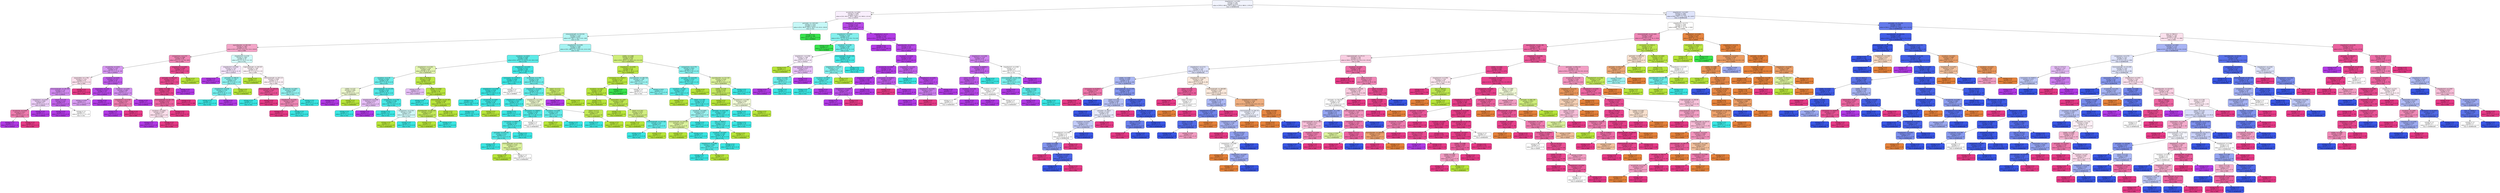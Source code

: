 digraph Tree {
node [shape=box, style="filled, rounded", color="black", fontname="helvetica"] ;
edge [fontname="helvetica"] ;
0 [label="shapefactor2 <= 0.001\nentropy = 2.66\nsamples = 4326\nvalue = [976.0, 660.0, 305.0, 809.0, 1725.0, 960.0, 1370.0]\nclass = DERMASON", fillcolor="#f2f4fd"] ;
1 [label="eccentricity <= 0.843\nentropy = 2.048\nsamples = 1617\nvalue = [0.0, 401.0, 304.0, 798.0, 0.0, 940.0, 123.0]\nclass = HOROZ", fillcolor="#f9effd"] ;
0 -> 1 [labeldistance=2.5, labelangle=45, headlabel="True"] ;
2 [label="perimeter <= 1347.603\nentropy = 1.919\nsamples = 1016\nvalue = [0.0, 392.0, 295.0, 742.0, 0.0, 63.0, 118.0]\nclass = CALI", fillcolor="#c6f8f7"] ;
1 -> 2 ;
3 [label="minoraxislength <= 210.501\nentropy = 1.523\nsamples = 830\nvalue = [0, 392, 2, 742, 0, 63, 118]\nclass = CALI", fillcolor="#b4f5f4"] ;
2 -> 3 ;
4 [label="equivdiameter <= 265.524\nentropy = 1.463\nsamples = 126\nvalue = [0.0, 6.0, 0.0, 23.0, 0.0, 51.0, 118.0]\nclass = SIRA", fillcolor="#f3a5c8"] ;
3 -> 4 ;
5 [label="compactness <= 0.747\nentropy = 0.988\nsamples = 96\nvalue = [0, 2, 0, 1, 0, 39, 105]\nclass = SIRA", fillcolor="#ef86b5"] ;
4 -> 5 ;
6 [label="eccentricity <= 0.833\nentropy = 1.141\nsamples = 33\nvalue = [0, 1, 0, 1, 0, 32, 14]\nclass = HOROZ", fillcolor="#d696f1"] ;
5 -> 6 ;
7 [label="aspectration <= 1.792\nentropy = 1.222\nsamples = 14\nvalue = [0, 0, 0, 1, 0, 9, 11]\nclass = SIRA", fillcolor="#fbdeeb"] ;
6 -> 7 ;
8 [label="minoraxislength <= 195.367\nentropy = 1.14\nsamples = 10\nvalue = [0, 0, 0, 1, 0, 9, 3]\nclass = HOROZ", fillcolor="#d088ef"] ;
7 -> 8 ;
9 [label="shapefactor1 <= 0.007\nentropy = 0.985\nsamples = 6\nvalue = [0, 0, 0, 0, 0, 4, 3]\nclass = HOROZ", fillcolor="#eccef8"] ;
8 -> 9 ;
10 [label="eccentricity <= 0.826\nentropy = 0.811\nsamples = 3\nvalue = [0, 0, 0, 0, 0, 1, 3]\nclass = SIRA", fillcolor="#ee7bae"] ;
9 -> 10 ;
11 [label="entropy = 0.0\nsamples = 1\nvalue = [0, 0, 0, 0, 0, 1, 0]\nclass = HOROZ", fillcolor="#b139e5"] ;
10 -> 11 ;
12 [label="entropy = 0.0\nsamples = 2\nvalue = [0, 0, 0, 0, 0, 0, 3]\nclass = SIRA", fillcolor="#e53986"] ;
10 -> 12 ;
13 [label="entropy = 0.0\nsamples = 3\nvalue = [0, 0, 0, 0, 0, 3, 0]\nclass = HOROZ", fillcolor="#b139e5"] ;
9 -> 13 ;
14 [label="extent <= 0.735\nentropy = 0.65\nsamples = 4\nvalue = [0, 0, 0, 1, 0, 5, 0]\nclass = HOROZ", fillcolor="#c161ea"] ;
8 -> 14 ;
15 [label="entropy = 0.0\nsamples = 2\nvalue = [0, 0, 0, 0, 0, 4, 0]\nclass = HOROZ", fillcolor="#b139e5"] ;
14 -> 15 ;
16 [label="entropy = 1.0\nsamples = 2\nvalue = [0, 0, 0, 1, 0, 1, 0]\nclass = CALI", fillcolor="#ffffff"] ;
14 -> 16 ;
17 [label="entropy = 0.0\nsamples = 4\nvalue = [0, 0, 0, 0, 0, 0, 8]\nclass = SIRA", fillcolor="#e53986"] ;
7 -> 17 ;
18 [label="roundness <= 0.836\nentropy = 0.725\nsamples = 19\nvalue = [0, 1, 0, 0, 0, 23, 3]\nclass = HOROZ", fillcolor="#be5ae9"] ;
6 -> 18 ;
19 [label="aspectration <= 1.81\nentropy = 0.323\nsamples = 10\nvalue = [0, 1, 0, 0, 0, 16, 0]\nclass = HOROZ", fillcolor="#b645e7"] ;
18 -> 19 ;
20 [label="entropy = 0.918\nsamples = 2\nvalue = [0, 1, 0, 0, 0, 2, 0]\nclass = HOROZ", fillcolor="#d89cf2"] ;
19 -> 20 ;
21 [label="entropy = 0.0\nsamples = 8\nvalue = [0, 0, 0, 0, 0, 14, 0]\nclass = HOROZ", fillcolor="#b139e5"] ;
19 -> 21 ;
22 [label="roundness <= 0.844\nentropy = 0.881\nsamples = 9\nvalue = [0, 0, 0, 0, 0, 7, 3]\nclass = HOROZ", fillcolor="#d28ef0"] ;
18 -> 22 ;
23 [label="shapefactor3 <= 0.538\nentropy = 0.811\nsamples = 4\nvalue = [0, 0, 0, 0, 0, 1, 3]\nclass = SIRA", fillcolor="#ee7bae"] ;
22 -> 23 ;
24 [label="entropy = 0.0\nsamples = 1\nvalue = [0, 0, 0, 0, 0, 1, 0]\nclass = HOROZ", fillcolor="#b139e5"] ;
23 -> 24 ;
25 [label="entropy = 0.0\nsamples = 3\nvalue = [0, 0, 0, 0, 0, 0, 3]\nclass = SIRA", fillcolor="#e53986"] ;
23 -> 25 ;
26 [label="entropy = 0.0\nsamples = 5\nvalue = [0, 0, 0, 0, 0, 6, 0]\nclass = HOROZ", fillcolor="#b139e5"] ;
22 -> 26 ;
27 [label="shapefactor3 <= 0.601\nentropy = 0.449\nsamples = 63\nvalue = [0, 1, 0, 0, 0, 7, 91]\nclass = SIRA", fillcolor="#e74a91"] ;
5 -> 27 ;
28 [label="perimeter <= 901.529\nentropy = 0.371\nsamples = 62\nvalue = [0, 0, 0, 0, 0, 7, 91]\nclass = SIRA", fillcolor="#e7488f"] ;
27 -> 28 ;
29 [label="solidity <= 0.986\nentropy = 0.295\nsamples = 60\nvalue = [0, 0, 0, 0, 0, 5, 91]\nclass = SIRA", fillcolor="#e6448d"] ;
28 -> 29 ;
30 [label="minoraxislength <= 191.748\nentropy = 0.677\nsamples = 19\nvalue = [0, 0, 0, 0, 0, 5, 23]\nclass = SIRA", fillcolor="#eb64a0"] ;
29 -> 30 ;
31 [label="roundness <= 0.843\nentropy = 0.994\nsamples = 7\nvalue = [0, 0, 0, 0, 0, 5, 6]\nclass = SIRA", fillcolor="#fbdeeb"] ;
30 -> 31 ;
32 [label="entropy = 0.0\nsamples = 3\nvalue = [0, 0, 0, 0, 0, 5, 0]\nclass = HOROZ", fillcolor="#b139e5"] ;
31 -> 32 ;
33 [label="entropy = 0.0\nsamples = 4\nvalue = [0, 0, 0, 0, 0, 0, 6]\nclass = SIRA", fillcolor="#e53986"] ;
31 -> 33 ;
34 [label="entropy = 0.0\nsamples = 12\nvalue = [0, 0, 0, 0, 0, 0, 17]\nclass = SIRA", fillcolor="#e53986"] ;
30 -> 34 ;
35 [label="entropy = 0.0\nsamples = 41\nvalue = [0, 0, 0, 0, 0, 0, 68]\nclass = SIRA", fillcolor="#e53986"] ;
29 -> 35 ;
36 [label="entropy = 0.0\nsamples = 2\nvalue = [0, 0, 0, 0, 0, 2, 0]\nclass = HOROZ", fillcolor="#b139e5"] ;
28 -> 36 ;
37 [label="entropy = 0.0\nsamples = 1\nvalue = [0, 1, 0, 0, 0, 0, 0]\nclass = BARBUNYA", fillcolor="#b7e539"] ;
27 -> 37 ;
38 [label="shapefactor4 <= 0.99\nentropy = 1.805\nsamples = 30\nvalue = [0, 4, 0, 22, 0, 12, 13]\nclass = CALI", fillcolor="#d0f9f8"] ;
4 -> 38 ;
39 [label="shapefactor4 <= 0.982\nentropy = 1.325\nsamples = 14\nvalue = [0, 2, 0, 10, 0, 12, 0]\nclass = HOROZ", fillcolor="#f4e3fb"] ;
38 -> 39 ;
40 [label="entropy = 0.0\nsamples = 6\nvalue = [0, 0, 0, 0, 0, 9, 0]\nclass = HOROZ", fillcolor="#b139e5"] ;
39 -> 40 ;
41 [label="perimeter <= 990.02\nentropy = 1.242\nsamples = 8\nvalue = [0, 2, 0, 10, 0, 3, 0]\nclass = CALI", fillcolor="#8cf0ee"] ;
39 -> 41 ;
42 [label="shapefactor4 <= 0.99\nentropy = 0.779\nsamples = 7\nvalue = [0, 0, 0, 10, 0, 3, 0]\nclass = CALI", fillcolor="#74edeb"] ;
41 -> 42 ;
43 [label="entropy = 0.0\nsamples = 5\nvalue = [0, 0, 0, 10, 0, 0, 0]\nclass = CALI", fillcolor="#39e5e2"] ;
42 -> 43 ;
44 [label="entropy = 0.0\nsamples = 2\nvalue = [0, 0, 0, 0, 0, 3, 0]\nclass = HOROZ", fillcolor="#b139e5"] ;
42 -> 44 ;
45 [label="entropy = 0.0\nsamples = 1\nvalue = [0, 2, 0, 0, 0, 0, 0]\nclass = BARBUNYA", fillcolor="#b7e539"] ;
41 -> 45 ;
46 [label="majoraxislength <= 344.597\nentropy = 1.306\nsamples = 16\nvalue = [0, 2, 0, 12, 0, 0, 13]\nclass = SIRA", fillcolor="#fdf2f7"] ;
38 -> 46 ;
47 [label="entropy = 0.0\nsamples = 2\nvalue = [0, 2, 0, 0, 0, 0, 0]\nclass = BARBUNYA", fillcolor="#b7e539"] ;
46 -> 47 ;
48 [label="minoraxislength <= 205.113\nentropy = 0.999\nsamples = 14\nvalue = [0, 0, 0, 12, 0, 0, 13]\nclass = SIRA", fillcolor="#fdf0f6"] ;
46 -> 48 ;
49 [label="minoraxislength <= 198.834\nentropy = 0.503\nsamples = 7\nvalue = [0, 0, 0, 1, 0, 0, 8]\nclass = SIRA", fillcolor="#e85295"] ;
48 -> 49 ;
50 [label="entropy = 0.0\nsamples = 1\nvalue = [0, 0, 0, 1, 0, 0, 0]\nclass = CALI", fillcolor="#39e5e2"] ;
49 -> 50 ;
51 [label="entropy = 0.0\nsamples = 6\nvalue = [0, 0, 0, 0, 0, 0, 8]\nclass = SIRA", fillcolor="#e53986"] ;
49 -> 51 ;
52 [label="eccentricity <= 0.807\nentropy = 0.896\nsamples = 7\nvalue = [0, 0, 0, 11, 0, 0, 5]\nclass = CALI", fillcolor="#93f1ef"] ;
48 -> 52 ;
53 [label="shapefactor2 <= 0.001\nentropy = 0.863\nsamples = 4\nvalue = [0, 0, 0, 2, 0, 0, 5]\nclass = SIRA", fillcolor="#ef88b6"] ;
52 -> 53 ;
54 [label="entropy = 0.0\nsamples = 3\nvalue = [0, 0, 0, 0, 0, 0, 5]\nclass = SIRA", fillcolor="#e53986"] ;
53 -> 54 ;
55 [label="entropy = 0.0\nsamples = 1\nvalue = [0, 0, 0, 2, 0, 0, 0]\nclass = CALI", fillcolor="#39e5e2"] ;
53 -> 55 ;
56 [label="entropy = 0.0\nsamples = 3\nvalue = [0, 0, 0, 9, 0, 0, 0]\nclass = CALI", fillcolor="#39e5e2"] ;
52 -> 56 ;
57 [label="shapefactor4 <= 0.995\nentropy = 1.026\nsamples = 704\nvalue = [0.0, 386.0, 2.0, 719.0, 0.0, 12.0, 0.0]\nclass = CALI", fillcolor="#a5f3f2"] ;
3 -> 57 ;
58 [label="roundness <= 0.819\nentropy = 0.694\nsamples = 466\nvalue = [0.0, 103.0, 1.0, 631.0, 0.0, 10.0, 0.0]\nclass = CALI", fillcolor="#5ceae7"] ;
57 -> 58 ;
59 [label="shapefactor3 <= 0.583\nentropy = 1.218\nsamples = 88\nvalue = [0, 86, 0, 47, 0, 9, 0]\nclass = BARBUNYA", fillcolor="#e1f4ae"] ;
58 -> 59 ;
60 [label="roundness <= 0.78\nentropy = 0.991\nsamples = 40\nvalue = [0, 7, 0, 45, 0, 6, 0]\nclass = CALI", fillcolor="#6bece9"] ;
59 -> 60 ;
61 [label="solidity <= 0.97\nentropy = 0.985\nsamples = 6\nvalue = [0, 4, 0, 0, 0, 3, 0]\nclass = BARBUNYA", fillcolor="#edf8ce"] ;
60 -> 61 ;
62 [label="entropy = 0.0\nsamples = 2\nvalue = [0, 0, 0, 0, 0, 3, 0]\nclass = HOROZ", fillcolor="#b139e5"] ;
61 -> 62 ;
63 [label="entropy = 0.0\nsamples = 4\nvalue = [0, 4, 0, 0, 0, 0, 0]\nclass = BARBUNYA", fillcolor="#b7e539"] ;
61 -> 63 ;
64 [label="minoraxislength <= 215.259\nentropy = 0.64\nsamples = 34\nvalue = [0, 3, 0, 45, 0, 3, 0]\nclass = CALI", fillcolor="#52e8e6"] ;
60 -> 64 ;
65 [label="shapefactor4 <= 0.988\nentropy = 0.971\nsamples = 3\nvalue = [0, 0, 0, 2, 0, 3, 0]\nclass = HOROZ", fillcolor="#e5bdf6"] ;
64 -> 65 ;
66 [label="entropy = 0.0\nsamples = 1\nvalue = [0, 0, 0, 2, 0, 0, 0]\nclass = CALI", fillcolor="#39e5e2"] ;
65 -> 66 ;
67 [label="entropy = 0.0\nsamples = 2\nvalue = [0, 0, 0, 0, 0, 3, 0]\nclass = HOROZ", fillcolor="#b139e5"] ;
65 -> 67 ;
68 [label="compactness <= 0.758\nentropy = 0.348\nsamples = 31\nvalue = [0, 3, 0, 43, 0, 0, 0]\nclass = CALI", fillcolor="#47e7e4"] ;
64 -> 68 ;
69 [label="entropy = 0.0\nsamples = 27\nvalue = [0, 0, 0, 39, 0, 0, 0]\nclass = CALI", fillcolor="#39e5e2"] ;
68 -> 69 ;
70 [label="compactness <= 0.759\nentropy = 0.985\nsamples = 4\nvalue = [0, 3, 0, 4, 0, 0, 0]\nclass = CALI", fillcolor="#cef8f8"] ;
68 -> 70 ;
71 [label="entropy = 0.0\nsamples = 2\nvalue = [0, 3, 0, 0, 0, 0, 0]\nclass = BARBUNYA", fillcolor="#b7e539"] ;
70 -> 71 ;
72 [label="entropy = 0.0\nsamples = 2\nvalue = [0, 0, 0, 4, 0, 0, 0]\nclass = CALI", fillcolor="#39e5e2"] ;
70 -> 72 ;
73 [label="area <= 60789.0\nentropy = 0.383\nsamples = 48\nvalue = [0, 79, 0, 2, 0, 3, 0]\nclass = BARBUNYA", fillcolor="#bbe745"] ;
59 -> 73 ;
74 [label="entropy = 0.971\nsamples = 2\nvalue = [0, 2, 0, 0, 0, 3, 0]\nclass = HOROZ", fillcolor="#e5bdf6"] ;
73 -> 74 ;
75 [label="solidity <= 0.958\nentropy = 0.17\nsamples = 46\nvalue = [0, 77, 0, 2, 0, 0, 0]\nclass = BARBUNYA", fillcolor="#b9e63e"] ;
73 -> 75 ;
76 [label="entropy = 0.0\nsamples = 1\nvalue = [0, 0, 0, 1, 0, 0, 0]\nclass = CALI", fillcolor="#39e5e2"] ;
75 -> 76 ;
77 [label="minoraxislength <= 232.383\nentropy = 0.099\nsamples = 45\nvalue = [0, 77, 0, 1, 0, 0, 0]\nclass = BARBUNYA", fillcolor="#b8e53c"] ;
75 -> 77 ;
78 [label="equivdiameter <= 295.325\nentropy = 0.592\nsamples = 5\nvalue = [0, 6, 0, 1, 0, 0, 0]\nclass = BARBUNYA", fillcolor="#c3e95a"] ;
77 -> 78 ;
79 [label="entropy = 0.0\nsamples = 4\nvalue = [0, 6, 0, 0, 0, 0, 0]\nclass = BARBUNYA", fillcolor="#b7e539"] ;
78 -> 79 ;
80 [label="entropy = 0.0\nsamples = 1\nvalue = [0, 0, 0, 1, 0, 0, 0]\nclass = CALI", fillcolor="#39e5e2"] ;
78 -> 80 ;
81 [label="entropy = 0.0\nsamples = 40\nvalue = [0, 71, 0, 0, 0, 0, 0]\nclass = BARBUNYA", fillcolor="#b7e539"] ;
77 -> 81 ;
82 [label="shapefactor2 <= 0.001\nentropy = 0.221\nsamples = 378\nvalue = [0, 17, 1, 584, 0, 1, 0]\nclass = CALI", fillcolor="#3fe6e3"] ;
58 -> 82 ;
83 [label="convexarea <= 111763.0\nentropy = 0.056\nsamples = 333\nvalue = [0, 2, 1, 525, 0, 0, 0]\nclass = CALI", fillcolor="#3ae5e2"] ;
82 -> 83 ;
84 [label="shapefactor3 <= 0.586\nentropy = 0.036\nsamples = 331\nvalue = [0, 2, 0, 524, 0, 0, 0]\nclass = CALI", fillcolor="#3ae5e2"] ;
83 -> 84 ;
85 [label="entropy = 0.0\nsamples = 247\nvalue = [0, 0, 0, 402, 0, 0, 0]\nclass = CALI", fillcolor="#39e5e2"] ;
84 -> 85 ;
86 [label="eccentricity <= 0.807\nentropy = 0.119\nsamples = 84\nvalue = [0, 2, 0, 122, 0, 0, 0]\nclass = CALI", fillcolor="#3ce5e2"] ;
84 -> 86 ;
87 [label="entropy = 0.0\nsamples = 83\nvalue = [0, 0, 0, 122, 0, 0, 0]\nclass = CALI", fillcolor="#39e5e2"] ;
86 -> 87 ;
88 [label="entropy = 0.0\nsamples = 1\nvalue = [0, 2, 0, 0, 0, 0, 0]\nclass = BARBUNYA", fillcolor="#b7e539"] ;
86 -> 88 ;
89 [label="entropy = 1.0\nsamples = 2\nvalue = [0, 0, 1, 1, 0, 0, 0]\nclass = BOMBAY", fillcolor="#ffffff"] ;
83 -> 89 ;
90 [label="eccentricity <= 0.798\nentropy = 0.82\nsamples = 45\nvalue = [0, 15, 0, 59, 0, 1, 0]\nclass = CALI", fillcolor="#6eecea"] ;
82 -> 90 ;
91 [label="shapefactor3 <= 0.641\nentropy = 0.627\nsamples = 41\nvalue = [0, 11, 0, 59, 0, 0, 0]\nclass = CALI", fillcolor="#5eeae7"] ;
90 -> 91 ;
92 [label="shapefactor4 <= 0.989\nentropy = 0.301\nsamples = 32\nvalue = [0, 3, 0, 53, 0, 0, 0]\nclass = CALI", fillcolor="#44e6e4"] ;
91 -> 92 ;
93 [label="entropy = 0.0\nsamples = 13\nvalue = [0, 0, 0, 25, 0, 0, 0]\nclass = CALI", fillcolor="#39e5e2"] ;
92 -> 93 ;
94 [label="convexarea <= 75669.0\nentropy = 0.459\nsamples = 19\nvalue = [0, 3, 0, 28, 0, 0, 0]\nclass = CALI", fillcolor="#4ee8e5"] ;
92 -> 94 ;
95 [label="convexarea <= 69941.5\nentropy = 0.362\nsamples = 17\nvalue = [0, 2, 0, 27, 0, 0, 0]\nclass = CALI", fillcolor="#48e7e4"] ;
94 -> 95 ;
96 [label="perimeter <= 975.702\nentropy = 0.523\nsamples = 11\nvalue = [0, 2, 0, 15, 0, 0, 0]\nclass = CALI", fillcolor="#53e8e6"] ;
95 -> 96 ;
97 [label="entropy = 0.0\nsamples = 8\nvalue = [0, 0, 0, 14, 0, 0, 0]\nclass = CALI", fillcolor="#39e5e2"] ;
96 -> 97 ;
98 [label="minoraxislength <= 227.752\nentropy = 0.918\nsamples = 3\nvalue = [0, 2, 0, 1, 0, 0, 0]\nclass = BARBUNYA", fillcolor="#dbf29c"] ;
96 -> 98 ;
99 [label="entropy = 0.0\nsamples = 1\nvalue = [0, 1, 0, 0, 0, 0, 0]\nclass = BARBUNYA", fillcolor="#b7e539"] ;
98 -> 99 ;
100 [label="entropy = 1.0\nsamples = 2\nvalue = [0, 1, 0, 1, 0, 0, 0]\nclass = BARBUNYA", fillcolor="#ffffff"] ;
98 -> 100 ;
101 [label="entropy = 0.0\nsamples = 6\nvalue = [0, 0, 0, 12, 0, 0, 0]\nclass = CALI", fillcolor="#39e5e2"] ;
95 -> 101 ;
102 [label="entropy = 1.0\nsamples = 2\nvalue = [0, 1, 0, 1, 0, 0, 0]\nclass = BARBUNYA", fillcolor="#ffffff"] ;
94 -> 102 ;
103 [label="shapefactor2 <= 0.001\nentropy = 0.985\nsamples = 9\nvalue = [0, 8, 0, 6, 0, 0, 0]\nclass = BARBUNYA", fillcolor="#edf8ce"] ;
91 -> 103 ;
104 [label="roundness <= 0.849\nentropy = 0.65\nsamples = 4\nvalue = [0, 1, 0, 5, 0, 0, 0]\nclass = CALI", fillcolor="#61eae8"] ;
103 -> 104 ;
105 [label="entropy = 0.0\nsamples = 1\nvalue = [0, 1, 0, 0, 0, 0, 0]\nclass = BARBUNYA", fillcolor="#b7e539"] ;
104 -> 105 ;
106 [label="entropy = 0.0\nsamples = 3\nvalue = [0, 0, 0, 5, 0, 0, 0]\nclass = CALI", fillcolor="#39e5e2"] ;
104 -> 106 ;
107 [label="extent <= 0.72\nentropy = 0.544\nsamples = 5\nvalue = [0, 7, 0, 1, 0, 0, 0]\nclass = BARBUNYA", fillcolor="#c1e955"] ;
103 -> 107 ;
108 [label="entropy = 0.0\nsamples = 1\nvalue = [0, 0, 0, 1, 0, 0, 0]\nclass = CALI", fillcolor="#39e5e2"] ;
107 -> 108 ;
109 [label="entropy = 0.0\nsamples = 4\nvalue = [0, 7, 0, 0, 0, 0, 0]\nclass = BARBUNYA", fillcolor="#b7e539"] ;
107 -> 109 ;
110 [label="extent <= 0.711\nentropy = 0.722\nsamples = 4\nvalue = [0, 4, 0, 0, 0, 1, 0]\nclass = BARBUNYA", fillcolor="#c9ec6a"] ;
90 -> 110 ;
111 [label="entropy = 0.0\nsamples = 1\nvalue = [0, 0, 0, 0, 0, 1, 0]\nclass = HOROZ", fillcolor="#b139e5"] ;
110 -> 111 ;
112 [label="entropy = 0.0\nsamples = 3\nvalue = [0, 4, 0, 0, 0, 0, 0]\nclass = BARBUNYA", fillcolor="#b7e539"] ;
110 -> 112 ;
113 [label="solidity <= 0.988\nentropy = 0.859\nsamples = 238\nvalue = [0.0, 283.0, 1.0, 88.0, 0.0, 2.0, 0.0]\nclass = BARBUNYA", fillcolor="#ceed78"] ;
57 -> 113 ;
114 [label="shapefactor1 <= 0.006\nentropy = 0.33\nsamples = 168\nvalue = [0, 253, 1, 10, 0, 2, 0]\nclass = BARBUNYA", fillcolor="#bbe643"] ;
113 -> 114 ;
115 [label="convexarea <= 111604.0\nentropy = 0.174\nsamples = 164\nvalue = [0, 252, 1, 5, 0, 0, 0]\nclass = BARBUNYA", fillcolor="#b9e63e"] ;
114 -> 115 ;
116 [label="roundness <= 0.821\nentropy = 0.138\nsamples = 163\nvalue = [0, 252, 0, 5, 0, 0, 0]\nclass = BARBUNYA", fillcolor="#b8e63d"] ;
115 -> 116 ;
117 [label="entropy = 0.0\nsamples = 131\nvalue = [0, 209, 0, 0, 0, 0, 0]\nclass = BARBUNYA", fillcolor="#b7e539"] ;
116 -> 117 ;
118 [label="aspectration <= 1.607\nentropy = 0.482\nsamples = 32\nvalue = [0, 43, 0, 5, 0, 0, 0]\nclass = BARBUNYA", fillcolor="#bfe850"] ;
116 -> 118 ;
119 [label="entropy = 0.0\nsamples = 20\nvalue = [0, 29, 0, 0, 0, 0, 0]\nclass = BARBUNYA", fillcolor="#b7e539"] ;
118 -> 119 ;
120 [label="extent <= 0.763\nentropy = 0.831\nsamples = 12\nvalue = [0, 14, 0, 5, 0, 0, 0]\nclass = BARBUNYA", fillcolor="#d1ee80"] ;
118 -> 120 ;
121 [label="entropy = 0.0\nsamples = 8\nvalue = [0, 13, 0, 0, 0, 0, 0]\nclass = BARBUNYA", fillcolor="#b7e539"] ;
120 -> 121 ;
122 [label="minoraxislength <= 237.382\nentropy = 0.65\nsamples = 4\nvalue = [0, 1, 0, 5, 0, 0, 0]\nclass = CALI", fillcolor="#61eae8"] ;
120 -> 122 ;
123 [label="entropy = 0.0\nsamples = 3\nvalue = [0, 0, 0, 5, 0, 0, 0]\nclass = CALI", fillcolor="#39e5e2"] ;
122 -> 123 ;
124 [label="entropy = 0.0\nsamples = 1\nvalue = [0, 1, 0, 0, 0, 0, 0]\nclass = BARBUNYA", fillcolor="#b7e539"] ;
122 -> 124 ;
125 [label="entropy = 0.0\nsamples = 1\nvalue = [0, 0, 1, 0, 0, 0, 0]\nclass = BOMBAY", fillcolor="#39e54d"] ;
115 -> 125 ;
126 [label="equivdiameter <= 286.718\nentropy = 1.299\nsamples = 4\nvalue = [0, 1, 0, 5, 0, 2, 0]\nclass = CALI", fillcolor="#9cf2f0"] ;
114 -> 126 ;
127 [label="entropy = 1.0\nsamples = 2\nvalue = [0, 0, 0, 2, 0, 2, 0]\nclass = CALI", fillcolor="#ffffff"] ;
126 -> 127 ;
128 [label="entropy = 0.811\nsamples = 2\nvalue = [0, 1, 0, 3, 0, 0, 0]\nclass = CALI", fillcolor="#7beeec"] ;
126 -> 128 ;
129 [label="compactness <= 0.779\nentropy = 0.852\nsamples = 70\nvalue = [0, 30, 0, 78, 0, 0, 0]\nclass = CALI", fillcolor="#85efed"] ;
113 -> 129 ;
130 [label="perimeter <= 1224.004\nentropy = 0.552\nsamples = 53\nvalue = [0, 10, 0, 68, 0, 0, 0]\nclass = CALI", fillcolor="#56e9e6"] ;
129 -> 130 ;
131 [label="roundness <= 0.82\nentropy = 0.447\nsamples = 52\nvalue = [0, 7, 0, 68, 0, 0, 0]\nclass = CALI", fillcolor="#4de8e5"] ;
130 -> 131 ;
132 [label="entropy = 0.0\nsamples = 2\nvalue = [0, 2, 0, 0, 0, 0, 0]\nclass = BARBUNYA", fillcolor="#b7e539"] ;
131 -> 132 ;
133 [label="extent <= 0.706\nentropy = 0.36\nsamples = 50\nvalue = [0, 5, 0, 68, 0, 0, 0]\nclass = CALI", fillcolor="#48e7e4"] ;
131 -> 133 ;
134 [label="roundness <= 0.845\nentropy = 0.918\nsamples = 5\nvalue = [0, 2, 0, 4, 0, 0, 0]\nclass = CALI", fillcolor="#9cf2f0"] ;
133 -> 134 ;
135 [label="minoraxislength <= 234.187\nentropy = 0.918\nsamples = 3\nvalue = [0, 2, 0, 1, 0, 0, 0]\nclass = BARBUNYA", fillcolor="#dbf29c"] ;
134 -> 135 ;
136 [label="entropy = 0.0\nsamples = 2\nvalue = [0, 2, 0, 0, 0, 0, 0]\nclass = BARBUNYA", fillcolor="#b7e539"] ;
135 -> 136 ;
137 [label="entropy = 0.0\nsamples = 1\nvalue = [0, 0, 0, 1, 0, 0, 0]\nclass = CALI", fillcolor="#39e5e2"] ;
135 -> 137 ;
138 [label="entropy = 0.0\nsamples = 2\nvalue = [0, 0, 0, 3, 0, 0, 0]\nclass = CALI", fillcolor="#39e5e2"] ;
134 -> 138 ;
139 [label="perimeter <= 1071.505\nentropy = 0.264\nsamples = 45\nvalue = [0, 3, 0, 64, 0, 0, 0]\nclass = CALI", fillcolor="#42e6e3"] ;
133 -> 139 ;
140 [label="area <= 78856.5\nentropy = 0.371\nsamples = 29\nvalue = [0, 3, 0, 39, 0, 0, 0]\nclass = CALI", fillcolor="#48e7e4"] ;
139 -> 140 ;
141 [label="roundness <= 0.847\nentropy = 0.169\nsamples = 28\nvalue = [0, 1, 0, 39, 0, 0, 0]\nclass = CALI", fillcolor="#3ee6e3"] ;
140 -> 141 ;
142 [label="shapefactor4 <= 0.998\nentropy = 0.469\nsamples = 6\nvalue = [0, 1, 0, 9, 0, 0, 0]\nclass = CALI", fillcolor="#4fe8e5"] ;
141 -> 142 ;
143 [label="entropy = 0.0\nsamples = 5\nvalue = [0, 0, 0, 9, 0, 0, 0]\nclass = CALI", fillcolor="#39e5e2"] ;
142 -> 143 ;
144 [label="entropy = 0.0\nsamples = 1\nvalue = [0, 1, 0, 0, 0, 0, 0]\nclass = BARBUNYA", fillcolor="#b7e539"] ;
142 -> 144 ;
145 [label="entropy = 0.0\nsamples = 22\nvalue = [0, 0, 0, 30, 0, 0, 0]\nclass = CALI", fillcolor="#39e5e2"] ;
141 -> 145 ;
146 [label="entropy = 0.0\nsamples = 1\nvalue = [0, 2, 0, 0, 0, 0, 0]\nclass = BARBUNYA", fillcolor="#b7e539"] ;
140 -> 146 ;
147 [label="entropy = 0.0\nsamples = 16\nvalue = [0, 0, 0, 25, 0, 0, 0]\nclass = CALI", fillcolor="#39e5e2"] ;
139 -> 147 ;
148 [label="entropy = 0.0\nsamples = 1\nvalue = [0, 3, 0, 0, 0, 0, 0]\nclass = BARBUNYA", fillcolor="#b7e539"] ;
130 -> 148 ;
149 [label="equivdiameter <= 313.192\nentropy = 0.918\nsamples = 17\nvalue = [0, 20, 0, 10, 0, 0, 0]\nclass = BARBUNYA", fillcolor="#dbf29c"] ;
129 -> 149 ;
150 [label="solidity <= 0.99\nentropy = 0.65\nsamples = 13\nvalue = [0, 20, 0, 4, 0, 0, 0]\nclass = BARBUNYA", fillcolor="#c5ea61"] ;
149 -> 150 ;
151 [label="entropy = 0.0\nsamples = 6\nvalue = [0, 15, 0, 0, 0, 0, 0]\nclass = BARBUNYA", fillcolor="#b7e539"] ;
150 -> 151 ;
152 [label="shapefactor4 <= 0.997\nentropy = 0.991\nsamples = 7\nvalue = [0, 5, 0, 4, 0, 0, 0]\nclass = BARBUNYA", fillcolor="#f1fad7"] ;
150 -> 152 ;
153 [label="entropy = 0.0\nsamples = 4\nvalue = [0, 0, 0, 4, 0, 0, 0]\nclass = CALI", fillcolor="#39e5e2"] ;
152 -> 153 ;
154 [label="entropy = 0.0\nsamples = 3\nvalue = [0, 5, 0, 0, 0, 0, 0]\nclass = BARBUNYA", fillcolor="#b7e539"] ;
152 -> 154 ;
155 [label="entropy = 0.0\nsamples = 4\nvalue = [0, 0, 0, 6, 0, 0, 0]\nclass = CALI", fillcolor="#39e5e2"] ;
149 -> 155 ;
156 [label="entropy = 0.0\nsamples = 186\nvalue = [0, 0, 293, 0, 0, 0, 0]\nclass = BOMBAY", fillcolor="#39e54d"] ;
2 -> 156 ;
157 [label="shapefactor1 <= 0.006\nentropy = 0.52\nsamples = 601\nvalue = [0, 9, 9, 56, 0, 877, 5]\nclass = HOROZ", fillcolor="#b84ae7"] ;
1 -> 157 ;
158 [label="shapefactor2 <= 0.001\nentropy = 1.431\nsamples = 47\nvalue = [0.0, 7.0, 9.0, 47.0, 0.0, 7.0, 0.0]\nclass = CALI", fillcolor="#84efed"] ;
157 -> 158 ;
159 [label="entropy = 0.0\nsamples = 5\nvalue = [0, 0, 9, 0, 0, 0, 0]\nclass = BOMBAY", fillcolor="#39e54d"] ;
158 -> 159 ;
160 [label="roundness <= 0.799\nentropy = 1.007\nsamples = 42\nvalue = [0, 7, 0, 47, 0, 7, 0]\nclass = CALI", fillcolor="#6cecea"] ;
158 -> 160 ;
161 [label="shapefactor1 <= 0.006\nentropy = 1.566\nsamples = 10\nvalue = [0, 5, 0, 4, 0, 6, 0]\nclass = HOROZ", fillcolor="#f7ebfc"] ;
160 -> 161 ;
162 [label="entropy = 0.0\nsamples = 3\nvalue = [0, 5, 0, 0, 0, 0, 0]\nclass = BARBUNYA", fillcolor="#b7e539"] ;
161 -> 162 ;
163 [label="majoraxislength <= 421.627\nentropy = 0.971\nsamples = 7\nvalue = [0, 0, 0, 4, 0, 6, 0]\nclass = HOROZ", fillcolor="#e5bdf6"] ;
161 -> 163 ;
164 [label="extent <= 0.682\nentropy = 0.722\nsamples = 3\nvalue = [0, 0, 0, 4, 0, 1, 0]\nclass = CALI", fillcolor="#6aece9"] ;
163 -> 164 ;
165 [label="entropy = 0.0\nsamples = 1\nvalue = [0, 0, 0, 0, 0, 1, 0]\nclass = HOROZ", fillcolor="#b139e5"] ;
164 -> 165 ;
166 [label="entropy = 0.0\nsamples = 2\nvalue = [0, 0, 0, 4, 0, 0, 0]\nclass = CALI", fillcolor="#39e5e2"] ;
164 -> 166 ;
167 [label="entropy = 0.0\nsamples = 4\nvalue = [0, 0, 0, 0, 0, 5, 0]\nclass = HOROZ", fillcolor="#b139e5"] ;
163 -> 167 ;
168 [label="minoraxislength <= 215.504\nentropy = 0.408\nsamples = 32\nvalue = [0, 2, 0, 43, 0, 1, 0]\nclass = CALI", fillcolor="#46e7e4"] ;
160 -> 168 ;
169 [label="shapefactor3 <= 0.525\nentropy = 1.157\nsamples = 6\nvalue = [0, 2, 0, 7, 0, 1, 0]\nclass = CALI", fillcolor="#83efed"] ;
168 -> 169 ;
170 [label="roundness <= 0.818\nentropy = 0.544\nsamples = 5\nvalue = [0, 0, 0, 7, 0, 1, 0]\nclass = CALI", fillcolor="#55e9e6"] ;
169 -> 170 ;
171 [label="entropy = 0.0\nsamples = 4\nvalue = [0, 0, 0, 7, 0, 0, 0]\nclass = CALI", fillcolor="#39e5e2"] ;
170 -> 171 ;
172 [label="entropy = 0.0\nsamples = 1\nvalue = [0, 0, 0, 0, 0, 1, 0]\nclass = HOROZ", fillcolor="#b139e5"] ;
170 -> 172 ;
173 [label="entropy = 0.0\nsamples = 1\nvalue = [0, 2, 0, 0, 0, 0, 0]\nclass = BARBUNYA", fillcolor="#b7e539"] ;
169 -> 173 ;
174 [label="entropy = 0.0\nsamples = 26\nvalue = [0, 0, 0, 36, 0, 0, 0]\nclass = CALI", fillcolor="#39e5e2"] ;
168 -> 174 ;
175 [label="shapefactor3 <= 0.5\nentropy = 0.155\nsamples = 554\nvalue = [0.0, 2.0, 0.0, 9.0, 0.0, 870.0, 5.0]\nclass = HOROZ", fillcolor="#b23de5"] ;
157 -> 175 ;
176 [label="entropy = 0.0\nsamples = 392\nvalue = [0, 0, 0, 0, 0, 628, 0]\nclass = HOROZ", fillcolor="#b139e5"] ;
175 -> 176 ;
177 [label="equivdiameter <= 279.17\nentropy = 0.42\nsamples = 162\nvalue = [0, 2, 0, 9, 0, 242, 5]\nclass = HOROZ", fillcolor="#b646e7"] ;
175 -> 177 ;
178 [label="roundness <= 0.834\nentropy = 0.203\nsamples = 142\nvalue = [0, 0, 0, 2, 0, 218, 4]\nclass = HOROZ", fillcolor="#b33ee6"] ;
177 -> 178 ;
179 [label="eccentricity <= 0.864\nentropy = 0.11\nsamples = 129\nvalue = [0, 0, 0, 0, 0, 203, 3]\nclass = HOROZ", fillcolor="#b23ce5"] ;
178 -> 179 ;
180 [label="shapefactor4 <= 0.982\nentropy = 0.047\nsamples = 120\nvalue = [0, 0, 0, 0, 0, 191, 1]\nclass = HOROZ", fillcolor="#b13ae5"] ;
179 -> 180 ;
181 [label="shapefactor2 <= 0.001\nentropy = 0.469\nsamples = 6\nvalue = [0, 0, 0, 0, 0, 9, 1]\nclass = HOROZ", fillcolor="#ba4fe8"] ;
180 -> 181 ;
182 [label="entropy = 0.0\nsamples = 5\nvalue = [0, 0, 0, 0, 0, 9, 0]\nclass = HOROZ", fillcolor="#b139e5"] ;
181 -> 182 ;
183 [label="entropy = 0.0\nsamples = 1\nvalue = [0, 0, 0, 0, 0, 0, 1]\nclass = SIRA", fillcolor="#e53986"] ;
181 -> 183 ;
184 [label="entropy = 0.0\nsamples = 114\nvalue = [0, 0, 0, 0, 0, 182, 0]\nclass = HOROZ", fillcolor="#b139e5"] ;
180 -> 184 ;
185 [label="convexarea <= 52184.5\nentropy = 0.592\nsamples = 9\nvalue = [0, 0, 0, 0, 0, 12, 2]\nclass = HOROZ", fillcolor="#be5ae9"] ;
179 -> 185 ;
186 [label="entropy = 0.0\nsamples = 1\nvalue = [0, 0, 0, 0, 0, 0, 2]\nclass = SIRA", fillcolor="#e53986"] ;
185 -> 186 ;
187 [label="entropy = 0.0\nsamples = 8\nvalue = [0, 0, 0, 0, 0, 12, 0]\nclass = HOROZ", fillcolor="#b139e5"] ;
185 -> 187 ;
188 [label="shapefactor2 <= 0.001\nentropy = 0.803\nsamples = 13\nvalue = [0, 0, 0, 2, 0, 15, 1]\nclass = HOROZ", fillcolor="#c05eea"] ;
178 -> 188 ;
189 [label="entropy = 0.0\nsamples = 1\nvalue = [0, 0, 0, 2, 0, 0, 0]\nclass = CALI", fillcolor="#39e5e2"] ;
188 -> 189 ;
190 [label="shapefactor2 <= 0.001\nentropy = 0.337\nsamples = 12\nvalue = [0, 0, 0, 0, 0, 15, 1]\nclass = HOROZ", fillcolor="#b646e7"] ;
188 -> 190 ;
191 [label="shapefactor2 <= 0.001\nentropy = 0.811\nsamples = 3\nvalue = [0, 0, 0, 0, 0, 3, 1]\nclass = HOROZ", fillcolor="#cb7bee"] ;
190 -> 191 ;
192 [label="entropy = 0.0\nsamples = 2\nvalue = [0, 0, 0, 0, 0, 3, 0]\nclass = HOROZ", fillcolor="#b139e5"] ;
191 -> 192 ;
193 [label="entropy = 0.0\nsamples = 1\nvalue = [0, 0, 0, 0, 0, 0, 1]\nclass = SIRA", fillcolor="#e53986"] ;
191 -> 193 ;
194 [label="entropy = 0.0\nsamples = 9\nvalue = [0, 0, 0, 0, 0, 12, 0]\nclass = HOROZ", fillcolor="#b139e5"] ;
190 -> 194 ;
195 [label="shapefactor1 <= 0.006\nentropy = 1.214\nsamples = 20\nvalue = [0, 2, 0, 7, 0, 24, 1]\nclass = HOROZ", fillcolor="#ce82ef"] ;
177 -> 195 ;
196 [label="convexarea <= 66996.0\nentropy = 0.957\nsamples = 14\nvalue = [0, 2, 0, 1, 0, 18, 1]\nclass = HOROZ", fillcolor="#c161ea"] ;
195 -> 196 ;
197 [label="extent <= 0.805\nentropy = 0.723\nsamples = 13\nvalue = [0, 2, 0, 0, 0, 18, 1]\nclass = HOROZ", fillcolor="#bd58e9"] ;
196 -> 197 ;
198 [label="roundness <= 0.764\nentropy = 0.31\nsamples = 10\nvalue = [0, 1, 0, 0, 0, 17, 0]\nclass = HOROZ", fillcolor="#b645e7"] ;
197 -> 198 ;
199 [label="entropy = 1.0\nsamples = 2\nvalue = [0, 1, 0, 0, 0, 1, 0]\nclass = BARBUNYA", fillcolor="#ffffff"] ;
198 -> 199 ;
200 [label="entropy = 0.0\nsamples = 8\nvalue = [0, 0, 0, 0, 0, 16, 0]\nclass = HOROZ", fillcolor="#b139e5"] ;
198 -> 200 ;
201 [label="roundness <= 0.783\nentropy = 1.585\nsamples = 3\nvalue = [0, 1, 0, 0, 0, 1, 1]\nclass = BARBUNYA", fillcolor="#ffffff"] ;
197 -> 201 ;
202 [label="entropy = 0.0\nsamples = 1\nvalue = [0, 0, 0, 0, 0, 1, 0]\nclass = HOROZ", fillcolor="#b139e5"] ;
201 -> 202 ;
203 [label="entropy = 1.0\nsamples = 2\nvalue = [0, 1, 0, 0, 0, 0, 1]\nclass = BARBUNYA", fillcolor="#ffffff"] ;
201 -> 203 ;
204 [label="entropy = 0.0\nsamples = 1\nvalue = [0, 0, 0, 1, 0, 0, 0]\nclass = CALI", fillcolor="#39e5e2"] ;
196 -> 204 ;
205 [label="shapefactor4 <= 0.994\nentropy = 1.0\nsamples = 6\nvalue = [0, 0, 0, 6, 0, 6, 0]\nclass = CALI", fillcolor="#ffffff"] ;
195 -> 205 ;
206 [label="minoraxislength <= 201.498\nentropy = 0.811\nsamples = 4\nvalue = [0, 0, 0, 6, 0, 2, 0]\nclass = CALI", fillcolor="#7beeec"] ;
205 -> 206 ;
207 [label="entropy = 0.0\nsamples = 1\nvalue = [0, 0, 0, 0, 0, 1, 0]\nclass = HOROZ", fillcolor="#b139e5"] ;
206 -> 207 ;
208 [label="solidity <= 0.967\nentropy = 0.592\nsamples = 3\nvalue = [0, 0, 0, 6, 0, 1, 0]\nclass = CALI", fillcolor="#5ae9e7"] ;
206 -> 208 ;
209 [label="entropy = 0.0\nsamples = 1\nvalue = [0, 0, 0, 0, 0, 1, 0]\nclass = HOROZ", fillcolor="#b139e5"] ;
208 -> 209 ;
210 [label="entropy = 0.0\nsamples = 2\nvalue = [0, 0, 0, 6, 0, 0, 0]\nclass = CALI", fillcolor="#39e5e2"] ;
208 -> 210 ;
211 [label="entropy = 0.0\nsamples = 2\nvalue = [0, 0, 0, 0, 0, 4, 0]\nclass = HOROZ", fillcolor="#b139e5"] ;
205 -> 211 ;
212 [label="shapefactor1 <= 0.007\nentropy = 1.843\nsamples = 2709\nvalue = [976, 259, 1, 11, 1725, 20, 1247]\nclass = DERMASON", fillcolor="#dfe4fb"] ;
0 -> 212 [labeldistance=2.5, labelangle=-45, headlabel="False"] ;
213 [label="shapefactor3 <= 0.75\nentropy = 1.656\nsamples = 1432\nvalue = [948, 258, 1, 11, 96, 2, 934]\nclass = SEKER", fillcolor="#fffefd"] ;
212 -> 213 ;
214 [label="minoraxislength <= 215.609\nentropy = 1.444\nsamples = 891\nvalue = [116, 233, 0, 11, 91, 2, 932]\nclass = SIRA", fillcolor="#ef87b6"] ;
213 -> 214 ;
215 [label="equivdiameter <= 231.385\nentropy = 1.069\nsamples = 753\nvalue = [107, 44, 0, 1, 91, 2, 931]\nclass = SIRA", fillcolor="#eb66a2"] ;
214 -> 215 ;
216 [label="majoraxislength <= 275.31\nentropy = 1.48\nsamples = 174\nvalue = [38.0, 2.0, 0.0, 0.0, 91.0, 0.0, 135.0]\nclass = SIRA", fillcolor="#f8cde1"] ;
215 -> 216 ;
217 [label="shapefactor3 <= 0.711\nentropy = 1.533\nsamples = 104\nvalue = [37, 0, 0, 0, 72, 0, 52]\nclass = DERMASON", fillcolor="#dbe0fa"] ;
216 -> 217 ;
218 [label="solidity <= 0.986\nentropy = 0.944\nsamples = 50\nvalue = [0, 0, 0, 0, 46, 0, 26]\nclass = DERMASON", fillcolor="#a9b6f4"] ;
217 -> 218 ;
219 [label="convexarea <= 41764.5\nentropy = 0.779\nsamples = 5\nvalue = [0, 0, 0, 0, 3, 0, 10]\nclass = SIRA", fillcolor="#ed74aa"] ;
218 -> 219 ;
220 [label="entropy = 0.0\nsamples = 4\nvalue = [0, 0, 0, 0, 0, 0, 10]\nclass = SIRA", fillcolor="#e53986"] ;
219 -> 220 ;
221 [label="entropy = 0.0\nsamples = 1\nvalue = [0, 0, 0, 0, 3, 0, 0]\nclass = DERMASON", fillcolor="#3956e5"] ;
219 -> 221 ;
222 [label="majoraxislength <= 271.979\nentropy = 0.843\nsamples = 45\nvalue = [0, 0, 0, 0, 43, 0, 16]\nclass = DERMASON", fillcolor="#8395ef"] ;
218 -> 222 ;
223 [label="extent <= 0.724\nentropy = 0.964\nsamples = 28\nvalue = [0, 0, 0, 0, 22, 0, 14]\nclass = DERMASON", fillcolor="#b7c2f6"] ;
222 -> 223 ;
224 [label="entropy = 0.0\nsamples = 4\nvalue = [0, 0, 0, 0, 6, 0, 0]\nclass = DERMASON", fillcolor="#3956e5"] ;
223 -> 224 ;
225 [label="perimeter <= 740.9\nentropy = 0.997\nsamples = 24\nvalue = [0, 0, 0, 0, 16, 0, 14]\nclass = DERMASON", fillcolor="#e6eafc"] ;
223 -> 225 ;
226 [label="roundness <= 0.935\nentropy = 0.975\nsamples = 21\nvalue = [0, 0, 0, 0, 16, 0, 11]\nclass = DERMASON", fillcolor="#c1caf7"] ;
225 -> 226 ;
227 [label="shapefactor2 <= 0.002\nentropy = 1.0\nsamples = 17\nvalue = [0, 0, 0, 0, 11, 0, 11]\nclass = DERMASON", fillcolor="#ffffff"] ;
226 -> 227 ;
228 [label="solidity <= 0.988\nentropy = 0.837\nsamples = 11\nvalue = [0, 0, 0, 0, 11, 0, 4]\nclass = DERMASON", fillcolor="#8193ee"] ;
227 -> 228 ;
229 [label="entropy = 0.0\nsamples = 3\nvalue = [0, 0, 0, 0, 0, 0, 3]\nclass = SIRA", fillcolor="#e53986"] ;
228 -> 229 ;
230 [label="roundness <= 0.929\nentropy = 0.414\nsamples = 8\nvalue = [0, 0, 0, 0, 11, 0, 1]\nclass = DERMASON", fillcolor="#4b65e7"] ;
228 -> 230 ;
231 [label="entropy = 0.0\nsamples = 7\nvalue = [0, 0, 0, 0, 11, 0, 0]\nclass = DERMASON", fillcolor="#3956e5"] ;
230 -> 231 ;
232 [label="entropy = 0.0\nsamples = 1\nvalue = [0, 0, 0, 0, 0, 0, 1]\nclass = SIRA", fillcolor="#e53986"] ;
230 -> 232 ;
233 [label="entropy = 0.0\nsamples = 6\nvalue = [0, 0, 0, 0, 0, 0, 7]\nclass = SIRA", fillcolor="#e53986"] ;
227 -> 233 ;
234 [label="entropy = 0.0\nsamples = 4\nvalue = [0, 0, 0, 0, 5, 0, 0]\nclass = DERMASON", fillcolor="#3956e5"] ;
226 -> 234 ;
235 [label="entropy = 0.0\nsamples = 3\nvalue = [0, 0, 0, 0, 0, 0, 3]\nclass = SIRA", fillcolor="#e53986"] ;
225 -> 235 ;
236 [label="compactness <= 0.82\nentropy = 0.426\nsamples = 17\nvalue = [0, 0, 0, 0, 21, 0, 2]\nclass = DERMASON", fillcolor="#4c66e7"] ;
222 -> 236 ;
237 [label="entropy = 0.0\nsamples = 1\nvalue = [0, 0, 0, 0, 0, 0, 1]\nclass = SIRA", fillcolor="#e53986"] ;
236 -> 237 ;
238 [label="eccentricity <= 0.722\nentropy = 0.267\nsamples = 16\nvalue = [0, 0, 0, 0, 21, 0, 1]\nclass = DERMASON", fillcolor="#425ee6"] ;
236 -> 238 ;
239 [label="area <= 40932.5\nentropy = 0.722\nsamples = 5\nvalue = [0, 0, 0, 0, 4, 0, 1]\nclass = DERMASON", fillcolor="#6a80ec"] ;
238 -> 239 ;
240 [label="entropy = 0.0\nsamples = 1\nvalue = [0, 0, 0, 0, 0, 0, 1]\nclass = SIRA", fillcolor="#e53986"] ;
239 -> 240 ;
241 [label="entropy = 0.0\nsamples = 4\nvalue = [0, 0, 0, 0, 4, 0, 0]\nclass = DERMASON", fillcolor="#3956e5"] ;
239 -> 241 ;
242 [label="entropy = 0.0\nsamples = 11\nvalue = [0, 0, 0, 0, 17, 0, 0]\nclass = DERMASON", fillcolor="#3956e5"] ;
238 -> 242 ;
243 [label="shapefactor4 <= 0.996\nentropy = 1.564\nsamples = 54\nvalue = [37, 0, 0, 0, 26, 0, 26]\nclass = SEKER", fillcolor="#fae9dc"] ;
217 -> 243 ;
244 [label="extent <= 0.781\nentropy = 0.629\nsamples = 10\nvalue = [3, 0, 0, 0, 0, 0, 16]\nclass = SIRA", fillcolor="#ea5e9d"] ;
243 -> 244 ;
245 [label="entropy = 0.0\nsamples = 7\nvalue = [0, 0, 0, 0, 0, 0, 13]\nclass = SIRA", fillcolor="#e53986"] ;
244 -> 245 ;
246 [label="extent <= 0.813\nentropy = 1.0\nsamples = 3\nvalue = [3, 0, 0, 0, 0, 0, 3]\nclass = SEKER", fillcolor="#ffffff"] ;
244 -> 246 ;
247 [label="entropy = 0.0\nsamples = 2\nvalue = [3, 0, 0, 0, 0, 0, 0]\nclass = SEKER", fillcolor="#e58139"] ;
246 -> 247 ;
248 [label="entropy = 0.0\nsamples = 1\nvalue = [0, 0, 0, 0, 0, 0, 3]\nclass = SIRA", fillcolor="#e53986"] ;
246 -> 248 ;
249 [label="minoraxislength <= 188.898\nentropy = 1.438\nsamples = 44\nvalue = [34, 0, 0, 0, 26, 0, 10]\nclass = SEKER", fillcolor="#fae8db"] ;
243 -> 249 ;
250 [label="perimeter <= 727.38\nentropy = 1.32\nsamples = 16\nvalue = [3, 0, 0, 0, 16, 0, 8]\nclass = DERMASON", fillcolor="#acb8f4"] ;
249 -> 250 ;
251 [label="shapefactor4 <= 0.999\nentropy = 1.023\nsamples = 13\nvalue = [3, 0, 0, 0, 16, 0, 2]\nclass = DERMASON", fillcolor="#7085ec"] ;
250 -> 251 ;
252 [label="extent <= 0.795\nentropy = 0.503\nsamples = 10\nvalue = [0, 0, 0, 0, 16, 0, 2]\nclass = DERMASON", fillcolor="#526be8"] ;
251 -> 252 ;
253 [label="entropy = 0.0\nsamples = 8\nvalue = [0, 0, 0, 0, 15, 0, 0]\nclass = DERMASON", fillcolor="#3956e5"] ;
252 -> 253 ;
254 [label="entropy = 0.918\nsamples = 2\nvalue = [0, 0, 0, 0, 1, 0, 2]\nclass = SIRA", fillcolor="#f29cc2"] ;
252 -> 254 ;
255 [label="entropy = 0.0\nsamples = 3\nvalue = [3, 0, 0, 0, 0, 0, 0]\nclass = SEKER", fillcolor="#e58139"] ;
251 -> 255 ;
256 [label="entropy = 0.0\nsamples = 3\nvalue = [0, 0, 0, 0, 0, 0, 6]\nclass = SIRA", fillcolor="#e53986"] ;
250 -> 256 ;
257 [label="shapefactor4 <= 0.999\nentropy = 1.036\nsamples = 28\nvalue = [31.0, 0.0, 0.0, 0.0, 10.0, 0.0, 2.0]\nclass = SEKER", fillcolor="#eeaf81"] ;
249 -> 257 ;
258 [label="minoraxislength <= 196.751\nentropy = 1.378\nsamples = 14\nvalue = [8, 0, 0, 0, 9, 0, 2]\nclass = DERMASON", fillcolor="#edf0fd"] ;
257 -> 258 ;
259 [label="shapefactor4 <= 0.997\nentropy = 1.338\nsamples = 11\nvalue = [4, 0, 0, 0, 9, 0, 2]\nclass = DERMASON", fillcolor="#a5b2f3"] ;
258 -> 259 ;
260 [label="entropy = 0.0\nsamples = 2\nvalue = [0, 0, 0, 0, 0, 0, 2]\nclass = SIRA", fillcolor="#e53986"] ;
259 -> 260 ;
261 [label="area <= 41279.0\nentropy = 0.89\nsamples = 9\nvalue = [4, 0, 0, 0, 9, 0, 0]\nclass = DERMASON", fillcolor="#91a1f1"] ;
259 -> 261 ;
262 [label="compactness <= 0.848\nentropy = 1.0\nsamples = 7\nvalue = [4, 0, 0, 0, 4, 0, 0]\nclass = SEKER", fillcolor="#ffffff"] ;
261 -> 262 ;
263 [label="entropy = 0.0\nsamples = 2\nvalue = [2, 0, 0, 0, 0, 0, 0]\nclass = SEKER", fillcolor="#e58139"] ;
262 -> 263 ;
264 [label="shapefactor1 <= 0.007\nentropy = 0.918\nsamples = 5\nvalue = [2, 0, 0, 0, 4, 0, 0]\nclass = DERMASON", fillcolor="#9caaf2"] ;
262 -> 264 ;
265 [label="entropy = 0.0\nsamples = 2\nvalue = [2, 0, 0, 0, 0, 0, 0]\nclass = SEKER", fillcolor="#e58139"] ;
264 -> 265 ;
266 [label="entropy = 0.0\nsamples = 3\nvalue = [0, 0, 0, 0, 4, 0, 0]\nclass = DERMASON", fillcolor="#3956e5"] ;
264 -> 266 ;
267 [label="entropy = 0.0\nsamples = 2\nvalue = [0, 0, 0, 0, 5, 0, 0]\nclass = DERMASON", fillcolor="#3956e5"] ;
261 -> 267 ;
268 [label="entropy = 0.0\nsamples = 3\nvalue = [4, 0, 0, 0, 0, 0, 0]\nclass = SEKER", fillcolor="#e58139"] ;
258 -> 268 ;
269 [label="solidity <= 0.993\nentropy = 0.25\nsamples = 14\nvalue = [23, 0, 0, 0, 1, 0, 0]\nclass = SEKER", fillcolor="#e68642"] ;
257 -> 269 ;
270 [label="entropy = 0.0\nsamples = 13\nvalue = [23, 0, 0, 0, 0, 0, 0]\nclass = SEKER", fillcolor="#e58139"] ;
269 -> 270 ;
271 [label="entropy = 0.0\nsamples = 1\nvalue = [0, 0, 0, 0, 1, 0, 0]\nclass = DERMASON", fillcolor="#3956e5"] ;
269 -> 271 ;
272 [label="roundness <= 0.891\nentropy = 0.887\nsamples = 70\nvalue = [1, 2, 0, 0, 19, 0, 83]\nclass = SIRA", fillcolor="#ec6ca5"] ;
216 -> 272 ;
273 [label="entropy = 0.0\nsamples = 18\nvalue = [0, 0, 0, 0, 0, 0, 29]\nclass = SIRA", fillcolor="#e53986"] ;
272 -> 273 ;
274 [label="extent <= 0.777\nentropy = 1.071\nsamples = 52\nvalue = [1, 2, 0, 0, 19, 0, 54]\nclass = SIRA", fillcolor="#ef85b5"] ;
272 -> 274 ;
275 [label="shapefactor3 <= 0.68\nentropy = 1.205\nsamples = 29\nvalue = [0, 2, 0, 0, 17, 0, 24]\nclass = SIRA", fillcolor="#f8cade"] ;
274 -> 275 ;
276 [label="perimeter <= 756.918\nentropy = 1.254\nsamples = 24\nvalue = [0, 2, 0, 0, 17, 0, 17]\nclass = DERMASON", fillcolor="#ffffff"] ;
275 -> 276 ;
277 [label="aspectration <= 1.494\nentropy = 0.9\nsamples = 12\nvalue = [0, 0, 0, 0, 13, 0, 6]\nclass = DERMASON", fillcolor="#94a4f1"] ;
276 -> 277 ;
278 [label="majoraxislength <= 277.663\nentropy = 0.971\nsamples = 6\nvalue = [0, 0, 0, 0, 4, 0, 6]\nclass = SIRA", fillcolor="#f6bdd7"] ;
277 -> 278 ;
279 [label="entropy = 0.0\nsamples = 1\nvalue = [0, 0, 0, 0, 2, 0, 0]\nclass = DERMASON", fillcolor="#3956e5"] ;
278 -> 279 ;
280 [label="roundness <= 0.916\nentropy = 0.811\nsamples = 5\nvalue = [0, 0, 0, 0, 2, 0, 6]\nclass = SIRA", fillcolor="#ee7bae"] ;
278 -> 280 ;
281 [label="entropy = 0.0\nsamples = 1\nvalue = [0, 0, 0, 0, 2, 0, 0]\nclass = DERMASON", fillcolor="#3956e5"] ;
280 -> 281 ;
282 [label="entropy = 0.0\nsamples = 4\nvalue = [0, 0, 0, 0, 0, 0, 6]\nclass = SIRA", fillcolor="#e53986"] ;
280 -> 282 ;
283 [label="entropy = 0.0\nsamples = 6\nvalue = [0, 0, 0, 0, 9, 0, 0]\nclass = DERMASON", fillcolor="#3956e5"] ;
277 -> 283 ;
284 [label="minoraxislength <= 189.759\nentropy = 1.261\nsamples = 12\nvalue = [0, 2, 0, 0, 4, 0, 11]\nclass = SIRA", fillcolor="#f194be"] ;
276 -> 284 ;
285 [label="convexarea <= 42021.0\nentropy = 1.103\nsamples = 10\nvalue = [0, 2, 0, 0, 2, 0, 11]\nclass = SIRA", fillcolor="#ed76ab"] ;
284 -> 285 ;
286 [label="entropy = 0.918\nsamples = 2\nvalue = [0, 2, 0, 0, 0, 0, 1]\nclass = BARBUNYA", fillcolor="#dbf29c"] ;
285 -> 286 ;
287 [label="extent <= 0.773\nentropy = 0.65\nsamples = 8\nvalue = [0, 0, 0, 0, 2, 0, 10]\nclass = SIRA", fillcolor="#ea619e"] ;
285 -> 287 ;
288 [label="entropy = 0.0\nsamples = 7\nvalue = [0, 0, 0, 0, 0, 0, 10]\nclass = SIRA", fillcolor="#e53986"] ;
287 -> 288 ;
289 [label="entropy = 0.0\nsamples = 1\nvalue = [0, 0, 0, 0, 2, 0, 0]\nclass = DERMASON", fillcolor="#3956e5"] ;
287 -> 289 ;
290 [label="entropy = 0.0\nsamples = 2\nvalue = [0, 0, 0, 0, 2, 0, 0]\nclass = DERMASON", fillcolor="#3956e5"] ;
284 -> 290 ;
291 [label="entropy = 0.0\nsamples = 5\nvalue = [0, 0, 0, 0, 0, 0, 7]\nclass = SIRA", fillcolor="#e53986"] ;
275 -> 291 ;
292 [label="extent <= 0.818\nentropy = 0.523\nsamples = 23\nvalue = [1, 0, 0, 0, 2, 0, 30]\nclass = SIRA", fillcolor="#e84c92"] ;
274 -> 292 ;
293 [label="solidity <= 0.992\nentropy = 0.206\nsamples = 21\nvalue = [1, 0, 0, 0, 0, 0, 30]\nclass = SIRA", fillcolor="#e6408a"] ;
292 -> 293 ;
294 [label="entropy = 0.0\nsamples = 20\nvalue = [0, 0, 0, 0, 0, 0, 30]\nclass = SIRA", fillcolor="#e53986"] ;
293 -> 294 ;
295 [label="entropy = 0.0\nsamples = 1\nvalue = [1, 0, 0, 0, 0, 0, 0]\nclass = SEKER", fillcolor="#e58139"] ;
293 -> 295 ;
296 [label="entropy = 0.0\nsamples = 2\nvalue = [0, 0, 0, 0, 2, 0, 0]\nclass = DERMASON", fillcolor="#3956e5"] ;
292 -> 296 ;
297 [label="shapefactor4 <= 0.998\nentropy = 0.686\nsamples = 579\nvalue = [69, 42, 0, 1, 0, 2, 796]\nclass = SIRA", fillcolor="#e95496"] ;
215 -> 297 ;
298 [label="solidity <= 0.982\nentropy = 0.403\nsamples = 460\nvalue = [15, 27, 0, 0, 0, 2, 675]\nclass = SIRA", fillcolor="#e7468e"] ;
297 -> 298 ;
299 [label="shapefactor4 <= 0.994\nentropy = 1.236\nsamples = 20\nvalue = [2, 17, 0, 0, 0, 0, 20]\nclass = SIRA", fillcolor="#fbe4ee"] ;
298 -> 299 ;
300 [label="entropy = 0.0\nsamples = 11\nvalue = [0, 0, 0, 0, 0, 0, 20]\nclass = SIRA", fillcolor="#e53986"] ;
299 -> 300 ;
301 [label="area <= 48629.0\nentropy = 0.485\nsamples = 9\nvalue = [2, 17, 0, 0, 0, 0, 0]\nclass = BARBUNYA", fillcolor="#bfe850"] ;
299 -> 301 ;
302 [label="entropy = 0.0\nsamples = 1\nvalue = [2, 0, 0, 0, 0, 0, 0]\nclass = SEKER", fillcolor="#e58139"] ;
301 -> 302 ;
303 [label="entropy = 0.0\nsamples = 8\nvalue = [0, 17, 0, 0, 0, 0, 0]\nclass = BARBUNYA", fillcolor="#b7e539"] ;
301 -> 303 ;
304 [label="convexarea <= 55147.5\nentropy = 0.275\nsamples = 440\nvalue = [13.0, 10.0, 0.0, 0.0, 0.0, 2.0, 655.0]\nclass = SIRA", fillcolor="#e6408b"] ;
298 -> 304 ;
305 [label="compactness <= 0.825\nentropy = 0.228\nsamples = 435\nvalue = [12, 7, 0, 0, 0, 1, 653]\nclass = SIRA", fillcolor="#e63f8a"] ;
304 -> 305 ;
306 [label="shapefactor2 <= 0.001\nentropy = 0.131\nsamples = 394\nvalue = [4, 4, 0, 0, 0, 1, 601]\nclass = SIRA", fillcolor="#e53c88"] ;
305 -> 306 ;
307 [label="perimeter <= 847.031\nentropy = 0.567\nsamples = 17\nvalue = [4, 0, 0, 0, 0, 0, 26]\nclass = SIRA", fillcolor="#e95799"] ;
306 -> 307 ;
308 [label="eccentricity <= 0.804\nentropy = 0.811\nsamples = 8\nvalue = [4, 0, 0, 0, 0, 0, 12]\nclass = SIRA", fillcolor="#ee7bae"] ;
307 -> 308 ;
309 [label="equivdiameter <= 248.678\nentropy = 0.722\nsamples = 3\nvalue = [4, 0, 0, 0, 0, 0, 1]\nclass = SEKER", fillcolor="#eca06a"] ;
308 -> 309 ;
310 [label="entropy = 0.0\nsamples = 1\nvalue = [0, 0, 0, 0, 0, 0, 1]\nclass = SIRA", fillcolor="#e53986"] ;
309 -> 310 ;
311 [label="entropy = 0.0\nsamples = 2\nvalue = [4, 0, 0, 0, 0, 0, 0]\nclass = SEKER", fillcolor="#e58139"] ;
309 -> 311 ;
312 [label="entropy = 0.0\nsamples = 5\nvalue = [0, 0, 0, 0, 0, 0, 11]\nclass = SIRA", fillcolor="#e53986"] ;
308 -> 312 ;
313 [label="entropy = 0.0\nsamples = 9\nvalue = [0, 0, 0, 0, 0, 0, 14]\nclass = SIRA", fillcolor="#e53986"] ;
307 -> 313 ;
314 [label="shapefactor3 <= 0.644\nentropy = 0.078\nsamples = 377\nvalue = [0, 4, 0, 0, 0, 1, 575]\nclass = SIRA", fillcolor="#e53b87"] ;
306 -> 314 ;
315 [label="roundness <= 0.856\nentropy = 0.028\nsamples = 230\nvalue = [0, 0, 0, 0, 0, 1, 351]\nclass = SIRA", fillcolor="#e53a86"] ;
314 -> 315 ;
316 [label="area <= 43315.0\nentropy = 0.371\nsamples = 12\nvalue = [0, 0, 0, 0, 0, 1, 13]\nclass = SIRA", fillcolor="#e7488f"] ;
315 -> 316 ;
317 [label="entropy = 0.0\nsamples = 1\nvalue = [0, 0, 0, 0, 0, 1, 0]\nclass = HOROZ", fillcolor="#b139e5"] ;
316 -> 317 ;
318 [label="entropy = 0.0\nsamples = 11\nvalue = [0, 0, 0, 0, 0, 0, 13]\nclass = SIRA", fillcolor="#e53986"] ;
316 -> 318 ;
319 [label="entropy = 0.0\nsamples = 218\nvalue = [0, 0, 0, 0, 0, 0, 338]\nclass = SIRA", fillcolor="#e53986"] ;
315 -> 319 ;
320 [label="majoraxislength <= 321.28\nentropy = 0.127\nsamples = 147\nvalue = [0, 4, 0, 0, 0, 0, 224]\nclass = SIRA", fillcolor="#e53d88"] ;
314 -> 320 ;
321 [label="roundness <= 0.877\nentropy = 0.102\nsamples = 145\nvalue = [0, 3, 0, 0, 0, 0, 223]\nclass = SIRA", fillcolor="#e53c88"] ;
320 -> 321 ;
322 [label="solidity <= 0.986\nentropy = 0.629\nsamples = 13\nvalue = [0, 3, 0, 0, 0, 0, 16]\nclass = SIRA", fillcolor="#ea5e9d"] ;
321 -> 322 ;
323 [label="solidity <= 0.985\nentropy = 0.918\nsamples = 7\nvalue = [0, 3, 0, 0, 0, 0, 6]\nclass = SIRA", fillcolor="#f29cc2"] ;
322 -> 323 ;
324 [label="entropy = 0.0\nsamples = 5\nvalue = [0, 0, 0, 0, 0, 0, 6]\nclass = SIRA", fillcolor="#e53986"] ;
323 -> 324 ;
325 [label="entropy = 0.0\nsamples = 2\nvalue = [0, 3, 0, 0, 0, 0, 0]\nclass = BARBUNYA", fillcolor="#b7e539"] ;
323 -> 325 ;
326 [label="entropy = 0.0\nsamples = 6\nvalue = [0, 0, 0, 0, 0, 0, 10]\nclass = SIRA", fillcolor="#e53986"] ;
322 -> 326 ;
327 [label="entropy = 0.0\nsamples = 132\nvalue = [0, 0, 0, 0, 0, 0, 207]\nclass = SIRA", fillcolor="#e53986"] ;
321 -> 327 ;
328 [label="entropy = 1.0\nsamples = 2\nvalue = [0, 1, 0, 0, 0, 0, 1]\nclass = BARBUNYA", fillcolor="#ffffff"] ;
320 -> 328 ;
329 [label="perimeter <= 758.467\nentropy = 0.816\nsamples = 41\nvalue = [8, 3, 0, 0, 0, 0, 52]\nclass = SIRA", fillcolor="#ea619e"] ;
305 -> 329 ;
330 [label="entropy = 0.0\nsamples = 2\nvalue = [3, 0, 0, 0, 0, 0, 0]\nclass = SEKER", fillcolor="#e58139"] ;
329 -> 330 ;
331 [label="minoraxislength <= 205.241\nentropy = 0.694\nsamples = 39\nvalue = [5, 3, 0, 0, 0, 0, 52]\nclass = SIRA", fillcolor="#e95698"] ;
329 -> 331 ;
332 [label="roundness <= 0.867\nentropy = 0.187\nsamples = 23\nvalue = [1, 0, 0, 0, 0, 0, 34]\nclass = SIRA", fillcolor="#e63f8a"] ;
331 -> 332 ;
333 [label="entropy = 0.0\nsamples = 1\nvalue = [1, 0, 0, 0, 0, 0, 0]\nclass = SEKER", fillcolor="#e58139"] ;
332 -> 333 ;
334 [label="entropy = 0.0\nsamples = 22\nvalue = [0, 0, 0, 0, 0, 0, 34]\nclass = SIRA", fillcolor="#e53986"] ;
332 -> 334 ;
335 [label="aspectration <= 1.463\nentropy = 1.131\nsamples = 16\nvalue = [4, 3, 0, 0, 0, 0, 18]\nclass = SIRA", fillcolor="#ee7bae"] ;
331 -> 335 ;
336 [label="convexarea <= 47204.5\nentropy = 0.866\nsamples = 14\nvalue = [2, 2, 0, 0, 0, 0, 18]\nclass = SIRA", fillcolor="#ea619e"] ;
335 -> 336 ;
337 [label="entropy = 1.0\nsamples = 2\nvalue = [1, 1, 0, 0, 0, 0, 0]\nclass = SEKER", fillcolor="#ffffff"] ;
336 -> 337 ;
338 [label="area <= 50174.0\nentropy = 0.569\nsamples = 12\nvalue = [1, 1, 0, 0, 0, 0, 18]\nclass = SIRA", fillcolor="#e84e93"] ;
336 -> 338 ;
339 [label="solidity <= 0.99\nentropy = 0.323\nsamples = 10\nvalue = [0, 1, 0, 0, 0, 0, 16]\nclass = SIRA", fillcolor="#e7458e"] ;
338 -> 339 ;
340 [label="entropy = 0.0\nsamples = 6\nvalue = [0, 0, 0, 0, 0, 0, 10]\nclass = SIRA", fillcolor="#e53986"] ;
339 -> 340 ;
341 [label="shapefactor2 <= 0.002\nentropy = 0.592\nsamples = 4\nvalue = [0, 1, 0, 0, 0, 0, 6]\nclass = SIRA", fillcolor="#e95a9a"] ;
339 -> 341 ;
342 [label="entropy = 1.0\nsamples = 2\nvalue = [0, 1, 0, 0, 0, 0, 1]\nclass = BARBUNYA", fillcolor="#ffffff"] ;
341 -> 342 ;
343 [label="entropy = 0.0\nsamples = 2\nvalue = [0, 0, 0, 0, 0, 0, 5]\nclass = SIRA", fillcolor="#e53986"] ;
341 -> 343 ;
344 [label="entropy = 0.918\nsamples = 2\nvalue = [1, 0, 0, 0, 0, 0, 2]\nclass = SIRA", fillcolor="#f29cc2"] ;
338 -> 344 ;
345 [label="entropy = 0.918\nsamples = 2\nvalue = [2, 1, 0, 0, 0, 0, 0]\nclass = SEKER", fillcolor="#f2c09c"] ;
335 -> 345 ;
346 [label="solidity <= 0.989\nentropy = 1.842\nsamples = 5\nvalue = [1, 3, 0, 0, 0, 1, 2]\nclass = BARBUNYA", fillcolor="#f1fad7"] ;
304 -> 346 ;
347 [label="entropy = 0.918\nsamples = 2\nvalue = [0, 0, 0, 0, 0, 1, 2]\nclass = SIRA", fillcolor="#f29cc2"] ;
346 -> 347 ;
348 [label="perimeter <= 880.199\nentropy = 0.811\nsamples = 3\nvalue = [1, 3, 0, 0, 0, 0, 0]\nclass = BARBUNYA", fillcolor="#cfee7b"] ;
346 -> 348 ;
349 [label="entropy = 0.0\nsamples = 1\nvalue = [1, 0, 0, 0, 0, 0, 0]\nclass = SEKER", fillcolor="#e58139"] ;
348 -> 349 ;
350 [label="entropy = 0.0\nsamples = 2\nvalue = [0, 3, 0, 0, 0, 0, 0]\nclass = BARBUNYA", fillcolor="#b7e539"] ;
348 -> 350 ;
351 [label="perimeter <= 856.314\nentropy = 1.26\nsamples = 119\nvalue = [54.0, 15.0, 0.0, 1.0, 0.0, 0.0, 121.0]\nclass = SIRA", fillcolor="#f29ec4"] ;
297 -> 351 ;
352 [label="eccentricity <= 0.702\nentropy = 1.036\nsamples = 110\nvalue = [52, 3, 0, 1, 0, 0, 121]\nclass = SIRA", fillcolor="#f192bc"] ;
351 -> 352 ;
353 [label="shapefactor3 <= 0.722\nentropy = 0.777\nsamples = 19\nvalue = [27, 2, 0, 0, 0, 0, 3]\nclass = SEKER", fillcolor="#e9975b"] ;
352 -> 353 ;
354 [label="aspectration <= 1.391\nentropy = 1.435\nsamples = 6\nvalue = [6, 2, 0, 0, 0, 0, 3]\nclass = SEKER", fillcolor="#f5d0b5"] ;
353 -> 354 ;
355 [label="extent <= 0.797\nentropy = 0.971\nsamples = 3\nvalue = [0, 2, 0, 0, 0, 0, 3]\nclass = SIRA", fillcolor="#f6bdd7"] ;
354 -> 355 ;
356 [label="entropy = 0.918\nsamples = 2\nvalue = [0, 2, 0, 0, 0, 0, 1]\nclass = BARBUNYA", fillcolor="#dbf29c"] ;
355 -> 356 ;
357 [label="entropy = 0.0\nsamples = 1\nvalue = [0, 0, 0, 0, 0, 0, 2]\nclass = SIRA", fillcolor="#e53986"] ;
355 -> 357 ;
358 [label="entropy = 0.0\nsamples = 3\nvalue = [6, 0, 0, 0, 0, 0, 0]\nclass = SEKER", fillcolor="#e58139"] ;
354 -> 358 ;
359 [label="entropy = 0.0\nsamples = 13\nvalue = [21, 0, 0, 0, 0, 0, 0]\nclass = SEKER", fillcolor="#e58139"] ;
353 -> 359 ;
360 [label="shapefactor3 <= 0.665\nentropy = 0.778\nsamples = 91\nvalue = [25, 1, 0, 1, 0, 0, 118]\nclass = SIRA", fillcolor="#eb66a1"] ;
352 -> 360 ;
361 [label="roundness <= 0.913\nentropy = 0.475\nsamples = 64\nvalue = [8, 1, 0, 0, 0, 0, 93]\nclass = SIRA", fillcolor="#e74c92"] ;
360 -> 361 ;
362 [label="area <= 43182.0\nentropy = 0.335\nsamples = 60\nvalue = [4, 1, 0, 0, 0, 0, 90]\nclass = SIRA", fillcolor="#e6448d"] ;
361 -> 362 ;
363 [label="shapefactor2 <= 0.002\nentropy = 1.096\nsamples = 8\nvalue = [2, 1, 0, 0, 0, 0, 8]\nclass = SIRA", fillcolor="#ee7bae"] ;
362 -> 363 ;
364 [label="entropy = 0.0\nsamples = 1\nvalue = [0, 1, 0, 0, 0, 0, 0]\nclass = BARBUNYA", fillcolor="#b7e539"] ;
363 -> 364 ;
365 [label="area <= 42990.0\nentropy = 0.722\nsamples = 7\nvalue = [2, 0, 0, 0, 0, 0, 8]\nclass = SIRA", fillcolor="#ec6aa4"] ;
363 -> 365 ;
366 [label="entropy = 0.0\nsamples = 5\nvalue = [0, 0, 0, 0, 0, 0, 7]\nclass = SIRA", fillcolor="#e53986"] ;
365 -> 366 ;
367 [label="entropy = 0.918\nsamples = 2\nvalue = [2, 0, 0, 0, 0, 0, 1]\nclass = SEKER", fillcolor="#f2c09c"] ;
365 -> 367 ;
368 [label="convexarea <= 51737.0\nentropy = 0.162\nsamples = 52\nvalue = [2, 0, 0, 0, 0, 0, 82]\nclass = SIRA", fillcolor="#e63e89"] ;
362 -> 368 ;
369 [label="majoraxislength <= 296.641\nentropy = 0.094\nsamples = 51\nvalue = [1, 0, 0, 0, 0, 0, 82]\nclass = SIRA", fillcolor="#e53b87"] ;
368 -> 369 ;
370 [label="majoraxislength <= 296.171\nentropy = 0.353\nsamples = 10\nvalue = [1, 0, 0, 0, 0, 0, 14]\nclass = SIRA", fillcolor="#e7478f"] ;
369 -> 370 ;
371 [label="entropy = 0.0\nsamples = 9\nvalue = [0, 0, 0, 0, 0, 0, 14]\nclass = SIRA", fillcolor="#e53986"] ;
370 -> 371 ;
372 [label="entropy = 0.0\nsamples = 1\nvalue = [1, 0, 0, 0, 0, 0, 0]\nclass = SEKER", fillcolor="#e58139"] ;
370 -> 372 ;
373 [label="entropy = 0.0\nsamples = 41\nvalue = [0, 0, 0, 0, 0, 0, 68]\nclass = SIRA", fillcolor="#e53986"] ;
369 -> 373 ;
374 [label="entropy = 0.0\nsamples = 1\nvalue = [1, 0, 0, 0, 0, 0, 0]\nclass = SEKER", fillcolor="#e58139"] ;
368 -> 374 ;
375 [label="solidity <= 0.992\nentropy = 0.985\nsamples = 4\nvalue = [4, 0, 0, 0, 0, 0, 3]\nclass = SEKER", fillcolor="#f8e0ce"] ;
361 -> 375 ;
376 [label="entropy = 0.0\nsamples = 2\nvalue = [0, 0, 0, 0, 0, 0, 3]\nclass = SIRA", fillcolor="#e53986"] ;
375 -> 376 ;
377 [label="entropy = 0.0\nsamples = 2\nvalue = [4, 0, 0, 0, 0, 0, 0]\nclass = SEKER", fillcolor="#e58139"] ;
375 -> 377 ;
378 [label="majoraxislength <= 300.99\nentropy = 1.11\nsamples = 27\nvalue = [17, 0, 0, 1, 0, 0, 25]\nclass = SIRA", fillcolor="#f7c2da"] ;
360 -> 378 ;
379 [label="minoraxislength <= 191.218\nentropy = 0.927\nsamples = 23\nvalue = [13, 0, 0, 0, 0, 0, 25]\nclass = SIRA", fillcolor="#f3a0c5"] ;
378 -> 379 ;
380 [label="entropy = 0.0\nsamples = 3\nvalue = [0, 0, 0, 0, 0, 0, 5]\nclass = SIRA", fillcolor="#e53986"] ;
379 -> 380 ;
381 [label="minoraxislength <= 192.51\nentropy = 0.967\nsamples = 20\nvalue = [13, 0, 0, 0, 0, 0, 20]\nclass = SIRA", fillcolor="#f6bad5"] ;
379 -> 381 ;
382 [label="entropy = 0.0\nsamples = 1\nvalue = [4, 0, 0, 0, 0, 0, 0]\nclass = SEKER", fillcolor="#e58139"] ;
381 -> 382 ;
383 [label="roundness <= 0.919\nentropy = 0.894\nsamples = 19\nvalue = [9, 0, 0, 0, 0, 0, 20]\nclass = SIRA", fillcolor="#f192bc"] ;
381 -> 383 ;
384 [label="equivdiameter <= 246.537\nentropy = 0.61\nsamples = 13\nvalue = [3, 0, 0, 0, 0, 0, 17]\nclass = SIRA", fillcolor="#ea5c9b"] ;
383 -> 384 ;
385 [label="perimeter <= 784.111\nentropy = 0.31\nsamples = 12\nvalue = [1, 0, 0, 0, 0, 0, 17]\nclass = SIRA", fillcolor="#e7458d"] ;
384 -> 385 ;
386 [label="eccentricity <= 0.718\nentropy = 0.918\nsamples = 3\nvalue = [1, 0, 0, 0, 0, 0, 2]\nclass = SIRA", fillcolor="#f29cc2"] ;
385 -> 386 ;
387 [label="entropy = 0.0\nsamples = 1\nvalue = [1, 0, 0, 0, 0, 0, 0]\nclass = SEKER", fillcolor="#e58139"] ;
386 -> 387 ;
388 [label="entropy = 0.0\nsamples = 2\nvalue = [0, 0, 0, 0, 0, 0, 2]\nclass = SIRA", fillcolor="#e53986"] ;
386 -> 388 ;
389 [label="entropy = 0.0\nsamples = 9\nvalue = [0, 0, 0, 0, 0, 0, 15]\nclass = SIRA", fillcolor="#e53986"] ;
385 -> 389 ;
390 [label="entropy = 0.0\nsamples = 1\nvalue = [2, 0, 0, 0, 0, 0, 0]\nclass = SEKER", fillcolor="#e58139"] ;
384 -> 390 ;
391 [label="aspectration <= 1.445\nentropy = 0.918\nsamples = 6\nvalue = [6, 0, 0, 0, 0, 0, 3]\nclass = SEKER", fillcolor="#f2c09c"] ;
383 -> 391 ;
392 [label="shapefactor4 <= 0.998\nentropy = 0.811\nsamples = 3\nvalue = [1, 0, 0, 0, 0, 0, 3]\nclass = SIRA", fillcolor="#ee7bae"] ;
391 -> 392 ;
393 [label="entropy = 0.0\nsamples = 2\nvalue = [0, 0, 0, 0, 0, 0, 3]\nclass = SIRA", fillcolor="#e53986"] ;
392 -> 393 ;
394 [label="entropy = 0.0\nsamples = 1\nvalue = [1, 0, 0, 0, 0, 0, 0]\nclass = SEKER", fillcolor="#e58139"] ;
392 -> 394 ;
395 [label="entropy = 0.0\nsamples = 3\nvalue = [5, 0, 0, 0, 0, 0, 0]\nclass = SEKER", fillcolor="#e58139"] ;
391 -> 395 ;
396 [label="majoraxislength <= 301.901\nentropy = 0.722\nsamples = 4\nvalue = [4, 0, 0, 1, 0, 0, 0]\nclass = SEKER", fillcolor="#eca06a"] ;
378 -> 396 ;
397 [label="entropy = 0.0\nsamples = 1\nvalue = [0, 0, 0, 1, 0, 0, 0]\nclass = CALI", fillcolor="#39e5e2"] ;
396 -> 397 ;
398 [label="entropy = 0.0\nsamples = 3\nvalue = [4, 0, 0, 0, 0, 0, 0]\nclass = SEKER", fillcolor="#e58139"] ;
396 -> 398 ;
399 [label="shapefactor4 <= 0.998\nentropy = 0.592\nsamples = 9\nvalue = [2, 12, 0, 0, 0, 0, 0]\nclass = BARBUNYA", fillcolor="#c3e95a"] ;
351 -> 399 ;
400 [label="entropy = 0.0\nsamples = 1\nvalue = [2, 0, 0, 0, 0, 0, 0]\nclass = SEKER", fillcolor="#e58139"] ;
399 -> 400 ;
401 [label="entropy = 0.0\nsamples = 8\nvalue = [0, 12, 0, 0, 0, 0, 0]\nclass = BARBUNYA", fillcolor="#b7e539"] ;
399 -> 401 ;
402 [label="convexarea <= 57693.0\nentropy = 0.573\nsamples = 138\nvalue = [9, 189, 0, 10, 0, 0, 1]\nclass = BARBUNYA", fillcolor="#bee84d"] ;
214 -> 402 ;
403 [label="perimeter <= 888.414\nentropy = 1.612\nsamples = 12\nvalue = [9, 6, 0, 2, 0, 0, 1]\nclass = SEKER", fillcolor="#f8e0ce"] ;
402 -> 403 ;
404 [label="perimeter <= 870.197\nentropy = 1.041\nsamples = 6\nvalue = [9, 0, 0, 2, 0, 0, 1]\nclass = SEKER", fillcolor="#eda774"] ;
403 -> 404 ;
405 [label="entropy = 0.918\nsamples = 2\nvalue = [0, 0, 0, 2, 0, 0, 1]\nclass = CALI", fillcolor="#9cf2f0"] ;
404 -> 405 ;
406 [label="entropy = 0.0\nsamples = 4\nvalue = [9, 0, 0, 0, 0, 0, 0]\nclass = SEKER", fillcolor="#e58139"] ;
404 -> 406 ;
407 [label="entropy = 0.0\nsamples = 6\nvalue = [0, 6, 0, 0, 0, 0, 0]\nclass = BARBUNYA", fillcolor="#b7e539"] ;
403 -> 407 ;
408 [label="roundness <= 0.869\nentropy = 0.251\nsamples = 126\nvalue = [0, 183, 0, 8, 0, 0, 0]\nclass = BARBUNYA", fillcolor="#bae642"] ;
402 -> 408 ;
409 [label="entropy = 0.0\nsamples = 114\nvalue = [0, 175, 0, 0, 0, 0, 0]\nclass = BARBUNYA", fillcolor="#b7e539"] ;
408 -> 409 ;
410 [label="shapefactor3 <= 0.676\nentropy = 1.0\nsamples = 12\nvalue = [0, 8, 0, 8, 0, 0, 0]\nclass = BARBUNYA", fillcolor="#ffffff"] ;
408 -> 410 ;
411 [label="equivdiameter <= 275.727\nentropy = 0.722\nsamples = 8\nvalue = [0, 2, 0, 8, 0, 0, 0]\nclass = CALI", fillcolor="#6aece9"] ;
410 -> 411 ;
412 [label="entropy = 0.0\nsamples = 2\nvalue = [0, 2, 0, 0, 0, 0, 0]\nclass = BARBUNYA", fillcolor="#b7e539"] ;
411 -> 412 ;
413 [label="entropy = 0.0\nsamples = 6\nvalue = [0, 0, 0, 8, 0, 0, 0]\nclass = CALI", fillcolor="#39e5e2"] ;
411 -> 413 ;
414 [label="entropy = 0.0\nsamples = 4\nvalue = [0, 6, 0, 0, 0, 0, 0]\nclass = BARBUNYA", fillcolor="#b7e539"] ;
410 -> 414 ;
415 [label="shapefactor1 <= 0.005\nentropy = 0.276\nsamples = 541\nvalue = [832, 25, 1, 0, 5, 0, 2]\nclass = SEKER", fillcolor="#e68641"] ;
213 -> 415 ;
416 [label="convexarea <= 102971.5\nentropy = 0.276\nsamples = 14\nvalue = [0, 20, 1, 0, 0, 0, 0]\nclass = BARBUNYA", fillcolor="#bbe643"] ;
415 -> 416 ;
417 [label="entropy = 0.0\nsamples = 13\nvalue = [0, 20, 0, 0, 0, 0, 0]\nclass = BARBUNYA", fillcolor="#b7e539"] ;
416 -> 417 ;
418 [label="entropy = 0.0\nsamples = 1\nvalue = [0, 0, 1, 0, 0, 0, 0]\nclass = BOMBAY", fillcolor="#39e54d"] ;
416 -> 418 ;
419 [label="shapefactor3 <= 0.76\nentropy = 0.129\nsamples = 527\nvalue = [832, 5, 0, 0, 5, 0, 2]\nclass = SEKER", fillcolor="#e5833c"] ;
415 -> 419 ;
420 [label="compactness <= 0.872\nentropy = 0.936\nsamples = 31\nvalue = [40.0, 3.0, 0.0, 0.0, 5.0, 0.0, 1.0]\nclass = SEKER", fillcolor="#ea9b61"] ;
419 -> 420 ;
421 [label="solidity <= 0.984\nentropy = 0.689\nsamples = 29\nvalue = [40, 3, 0, 0, 3, 0, 0]\nclass = SEKER", fillcolor="#e99355"] ;
420 -> 421 ;
422 [label="entropy = 0.0\nsamples = 2\nvalue = [0, 3, 0, 0, 0, 0, 0]\nclass = BARBUNYA", fillcolor="#b7e539"] ;
421 -> 422 ;
423 [label="extent <= 0.732\nentropy = 0.365\nsamples = 27\nvalue = [40, 0, 0, 0, 3, 0, 0]\nclass = SEKER", fillcolor="#e78a48"] ;
421 -> 423 ;
424 [label="entropy = 0.0\nsamples = 1\nvalue = [0, 0, 0, 0, 1, 0, 0]\nclass = DERMASON", fillcolor="#3956e5"] ;
423 -> 424 ;
425 [label="eccentricity <= 0.656\nentropy = 0.276\nsamples = 26\nvalue = [40, 0, 0, 0, 2, 0, 0]\nclass = SEKER", fillcolor="#e68743"] ;
423 -> 425 ;
426 [label="entropy = 0.0\nsamples = 19\nvalue = [31, 0, 0, 0, 0, 0, 0]\nclass = SEKER", fillcolor="#e58139"] ;
425 -> 426 ;
427 [label="shapefactor4 <= 0.998\nentropy = 0.684\nsamples = 7\nvalue = [9, 0, 0, 0, 2, 0, 0]\nclass = SEKER", fillcolor="#eb9d65"] ;
425 -> 427 ;
428 [label="entropy = 0.0\nsamples = 1\nvalue = [0, 0, 0, 0, 2, 0, 0]\nclass = DERMASON", fillcolor="#3956e5"] ;
427 -> 428 ;
429 [label="entropy = 0.0\nsamples = 6\nvalue = [9, 0, 0, 0, 0, 0, 0]\nclass = SEKER", fillcolor="#e58139"] ;
427 -> 429 ;
430 [label="entropy = 0.918\nsamples = 2\nvalue = [0, 0, 0, 0, 2, 0, 1]\nclass = DERMASON", fillcolor="#9caaf2"] ;
420 -> 430 ;
431 [label="perimeter <= 845.725\nentropy = 0.039\nsamples = 496\nvalue = [792, 2, 0, 0, 0, 0, 1]\nclass = SEKER", fillcolor="#e5813a"] ;
419 -> 431 ;
432 [label="eccentricity <= 0.63\nentropy = 0.014\nsamples = 488\nvalue = [783.0, 0.0, 0.0, 0.0, 0.0, 0.0, 1.0]\nclass = SEKER", fillcolor="#e58139"] ;
431 -> 432 ;
433 [label="entropy = 0.0\nsamples = 439\nvalue = [703, 0, 0, 0, 0, 0, 0]\nclass = SEKER", fillcolor="#e58139"] ;
432 -> 433 ;
434 [label="compactness <= 0.88\nentropy = 0.096\nsamples = 49\nvalue = [80, 0, 0, 0, 0, 0, 1]\nclass = SEKER", fillcolor="#e5833b"] ;
432 -> 434 ;
435 [label="entropy = 0.0\nsamples = 48\nvalue = [80, 0, 0, 0, 0, 0, 0]\nclass = SEKER", fillcolor="#e58139"] ;
434 -> 435 ;
436 [label="entropy = 0.0\nsamples = 1\nvalue = [0, 0, 0, 0, 0, 0, 1]\nclass = SIRA", fillcolor="#e53986"] ;
434 -> 436 ;
437 [label="shapefactor1 <= 0.006\nentropy = 0.684\nsamples = 8\nvalue = [9, 2, 0, 0, 0, 0, 0]\nclass = SEKER", fillcolor="#eb9d65"] ;
431 -> 437 ;
438 [label="perimeter <= 907.476\nentropy = 0.918\nsamples = 3\nvalue = [1, 2, 0, 0, 0, 0, 0]\nclass = BARBUNYA", fillcolor="#dbf29c"] ;
437 -> 438 ;
439 [label="entropy = 0.0\nsamples = 2\nvalue = [0, 2, 0, 0, 0, 0, 0]\nclass = BARBUNYA", fillcolor="#b7e539"] ;
438 -> 439 ;
440 [label="entropy = 0.0\nsamples = 1\nvalue = [1, 0, 0, 0, 0, 0, 0]\nclass = SEKER", fillcolor="#e58139"] ;
438 -> 440 ;
441 [label="entropy = 0.0\nsamples = 5\nvalue = [8, 0, 0, 0, 0, 0, 0]\nclass = SEKER", fillcolor="#e58139"] ;
437 -> 441 ;
442 [label="perimeter <= 711.255\nentropy = 0.809\nsamples = 1277\nvalue = [28.0, 1.0, 0.0, 0.0, 1629.0, 18.0, 313.0]\nclass = DERMASON", fillcolor="#647aeb"] ;
212 -> 442 ;
443 [label="equivdiameter <= 200.656\nentropy = 0.281\nsamples = 931\nvalue = [26.0, 0.0, 0.0, 0.0, 1387.0, 5.0, 23.0]\nclass = DERMASON", fillcolor="#415ce6"] ;
442 -> 443 ;
444 [label="minoraxislength <= 175.036\nentropy = 0.036\nsamples = 525\nvalue = [3, 0, 0, 0, 798, 0, 0]\nclass = DERMASON", fillcolor="#3a57e5"] ;
443 -> 444 ;
445 [label="entropy = 0.0\nsamples = 520\nvalue = [0, 0, 0, 0, 796, 0, 0]\nclass = DERMASON", fillcolor="#3956e5"] ;
444 -> 445 ;
446 [label="shapefactor4 <= 0.997\nentropy = 0.971\nsamples = 5\nvalue = [3, 0, 0, 0, 2, 0, 0]\nclass = SEKER", fillcolor="#f6d5bd"] ;
444 -> 446 ;
447 [label="entropy = 0.0\nsamples = 2\nvalue = [0, 0, 0, 0, 2, 0, 0]\nclass = DERMASON", fillcolor="#3956e5"] ;
446 -> 447 ;
448 [label="entropy = 0.0\nsamples = 3\nvalue = [3, 0, 0, 0, 0, 0, 0]\nclass = SEKER", fillcolor="#e58139"] ;
446 -> 448 ;
449 [label="shapefactor3 <= 0.757\nentropy = 0.51\nsamples = 406\nvalue = [23, 0, 0, 0, 589, 5, 23]\nclass = DERMASON", fillcolor="#4964e7"] ;
443 -> 449 ;
450 [label="compactness <= 0.749\nentropy = 0.349\nsamples = 391\nvalue = [5.0, 0.0, 0.0, 0.0, 586.0, 5.0, 21.0]\nclass = DERMASON", fillcolor="#435fe6"] ;
449 -> 450 ;
451 [label="entropy = 0.0\nsamples = 2\nvalue = [0, 0, 0, 0, 0, 4, 0]\nclass = HOROZ", fillcolor="#b139e5"] ;
450 -> 451 ;
452 [label="roundness <= 0.891\nentropy = 0.301\nsamples = 389\nvalue = [5, 0, 0, 0, 586, 1, 21]\nclass = DERMASON", fillcolor="#425ee6"] ;
450 -> 452 ;
453 [label="area <= 34031.0\nentropy = 0.666\nsamples = 49\nvalue = [0, 0, 0, 0, 69, 1, 11]\nclass = DERMASON", fillcolor="#5b73e9"] ;
452 -> 453 ;
454 [label="solidity <= 0.979\nentropy = 0.229\nsamples = 31\nvalue = [0, 0, 0, 0, 52, 0, 2]\nclass = DERMASON", fillcolor="#415de6"] ;
453 -> 454 ;
455 [label="entropy = 0.0\nsamples = 1\nvalue = [0, 0, 0, 0, 0, 0, 1]\nclass = SIRA", fillcolor="#e53986"] ;
454 -> 455 ;
456 [label="extent <= 0.821\nentropy = 0.135\nsamples = 30\nvalue = [0, 0, 0, 0, 52, 0, 1]\nclass = DERMASON", fillcolor="#3d59e6"] ;
454 -> 456 ;
457 [label="entropy = 0.0\nsamples = 28\nvalue = [0, 0, 0, 0, 50, 0, 0]\nclass = DERMASON", fillcolor="#3956e5"] ;
456 -> 457 ;
458 [label="entropy = 0.918\nsamples = 2\nvalue = [0, 0, 0, 0, 2, 0, 1]\nclass = DERMASON", fillcolor="#9caaf2"] ;
456 -> 458 ;
459 [label="solidity <= 0.987\nentropy = 1.125\nsamples = 18\nvalue = [0, 0, 0, 0, 17, 1, 9]\nclass = DERMASON", fillcolor="#a7b4f3"] ;
453 -> 459 ;
460 [label="aspectration <= 1.657\nentropy = 0.922\nsamples = 6\nvalue = [0, 0, 0, 0, 1, 1, 8]\nclass = SIRA", fillcolor="#eb65a1"] ;
459 -> 460 ;
461 [label="convexarea <= 35009.5\nentropy = 0.503\nsamples = 5\nvalue = [0, 0, 0, 0, 1, 0, 8]\nclass = SIRA", fillcolor="#e85295"] ;
460 -> 461 ;
462 [label="entropy = 0.0\nsamples = 1\nvalue = [0, 0, 0, 0, 1, 0, 0]\nclass = DERMASON", fillcolor="#3956e5"] ;
461 -> 462 ;
463 [label="entropy = 0.0\nsamples = 4\nvalue = [0, 0, 0, 0, 0, 0, 8]\nclass = SIRA", fillcolor="#e53986"] ;
461 -> 463 ;
464 [label="entropy = 0.0\nsamples = 1\nvalue = [0, 0, 0, 0, 0, 1, 0]\nclass = HOROZ", fillcolor="#b139e5"] ;
460 -> 464 ;
465 [label="roundness <= 0.89\nentropy = 0.323\nsamples = 12\nvalue = [0, 0, 0, 0, 16, 0, 1]\nclass = DERMASON", fillcolor="#4561e7"] ;
459 -> 465 ;
466 [label="entropy = 0.0\nsamples = 11\nvalue = [0, 0, 0, 0, 16, 0, 0]\nclass = DERMASON", fillcolor="#3956e5"] ;
465 -> 466 ;
467 [label="entropy = 0.0\nsamples = 1\nvalue = [0, 0, 0, 0, 0, 0, 1]\nclass = SIRA", fillcolor="#e53986"] ;
465 -> 467 ;
468 [label="aspectration <= 1.383\nentropy = 0.211\nsamples = 340\nvalue = [5, 0, 0, 0, 517, 0, 10]\nclass = DERMASON", fillcolor="#3f5be6"] ;
452 -> 468 ;
469 [label="roundness <= 0.943\nentropy = 0.375\nsamples = 40\nvalue = [5, 0, 0, 0, 64, 0, 0]\nclass = DERMASON", fillcolor="#4863e7"] ;
468 -> 469 ;
470 [label="aspectration <= 1.383\nentropy = 0.214\nsamples = 34\nvalue = [2, 0, 0, 0, 57, 0, 0]\nclass = DERMASON", fillcolor="#405ce6"] ;
469 -> 470 ;
471 [label="roundness <= 0.934\nentropy = 0.126\nsamples = 33\nvalue = [1, 0, 0, 0, 57, 0, 0]\nclass = DERMASON", fillcolor="#3c59e5"] ;
470 -> 471 ;
472 [label="entropy = 0.0\nsamples = 24\nvalue = [0, 0, 0, 0, 45, 0, 0]\nclass = DERMASON", fillcolor="#3956e5"] ;
471 -> 472 ;
473 [label="compactness <= 0.855\nentropy = 0.391\nsamples = 9\nvalue = [1, 0, 0, 0, 12, 0, 0]\nclass = DERMASON", fillcolor="#4964e7"] ;
471 -> 473 ;
474 [label="shapefactor2 <= 0.002\nentropy = 0.811\nsamples = 3\nvalue = [1, 0, 0, 0, 3, 0, 0]\nclass = DERMASON", fillcolor="#7b8eee"] ;
473 -> 474 ;
475 [label="entropy = 0.0\nsamples = 1\nvalue = [1, 0, 0, 0, 0, 0, 0]\nclass = SEKER", fillcolor="#e58139"] ;
474 -> 475 ;
476 [label="entropy = 0.0\nsamples = 2\nvalue = [0, 0, 0, 0, 3, 0, 0]\nclass = DERMASON", fillcolor="#3956e5"] ;
474 -> 476 ;
477 [label="entropy = 0.0\nsamples = 6\nvalue = [0, 0, 0, 0, 9, 0, 0]\nclass = DERMASON", fillcolor="#3956e5"] ;
473 -> 477 ;
478 [label="entropy = 0.0\nsamples = 1\nvalue = [1, 0, 0, 0, 0, 0, 0]\nclass = SEKER", fillcolor="#e58139"] ;
470 -> 478 ;
479 [label="eccentricity <= 0.683\nentropy = 0.881\nsamples = 6\nvalue = [3, 0, 0, 0, 7, 0, 0]\nclass = DERMASON", fillcolor="#8e9ef0"] ;
469 -> 479 ;
480 [label="shapefactor4 <= 0.997\nentropy = 0.544\nsamples = 5\nvalue = [1, 0, 0, 0, 7, 0, 0]\nclass = DERMASON", fillcolor="#556ee9"] ;
479 -> 480 ;
481 [label="entropy = 0.918\nsamples = 2\nvalue = [1, 0, 0, 0, 2, 0, 0]\nclass = DERMASON", fillcolor="#9caaf2"] ;
480 -> 481 ;
482 [label="entropy = 0.0\nsamples = 3\nvalue = [0, 0, 0, 0, 5, 0, 0]\nclass = DERMASON", fillcolor="#3956e5"] ;
480 -> 482 ;
483 [label="entropy = 0.0\nsamples = 1\nvalue = [2, 0, 0, 0, 0, 0, 0]\nclass = SEKER", fillcolor="#e58139"] ;
479 -> 483 ;
484 [label="area <= 33679.5\nentropy = 0.15\nsamples = 300\nvalue = [0, 0, 0, 0, 453, 0, 10]\nclass = DERMASON", fillcolor="#3d5ae6"] ;
468 -> 484 ;
485 [label="entropy = 0.0\nsamples = 122\nvalue = [0, 0, 0, 0, 177, 0, 0]\nclass = DERMASON", fillcolor="#3956e5"] ;
484 -> 485 ;
486 [label="equivdiameter <= 207.091\nentropy = 0.219\nsamples = 178\nvalue = [0, 0, 0, 0, 276, 0, 10]\nclass = DERMASON", fillcolor="#405ce6"] ;
484 -> 486 ;
487 [label="entropy = 0.0\nsamples = 1\nvalue = [0, 0, 0, 0, 0, 0, 2]\nclass = SIRA", fillcolor="#e53986"] ;
486 -> 487 ;
488 [label="compactness <= 0.835\nentropy = 0.185\nsamples = 177\nvalue = [0, 0, 0, 0, 276, 0, 8]\nclass = DERMASON", fillcolor="#3f5be6"] ;
486 -> 488 ;
489 [label="convexarea <= 34108.0\nentropy = 0.098\nsamples = 144\nvalue = [0, 0, 0, 0, 233, 0, 3]\nclass = DERMASON", fillcolor="#3c58e5"] ;
488 -> 489 ;
490 [label="eccentricity <= 0.749\nentropy = 0.863\nsamples = 5\nvalue = [0, 0, 0, 0, 5, 0, 2]\nclass = DERMASON", fillcolor="#889aef"] ;
489 -> 490 ;
491 [label="entropy = 0.0\nsamples = 3\nvalue = [0, 0, 0, 0, 3, 0, 0]\nclass = DERMASON", fillcolor="#3956e5"] ;
490 -> 491 ;
492 [label="entropy = 1.0\nsamples = 2\nvalue = [0, 0, 0, 0, 2, 0, 2]\nclass = DERMASON", fillcolor="#ffffff"] ;
490 -> 492 ;
493 [label="eccentricity <= 0.722\nentropy = 0.041\nsamples = 139\nvalue = [0, 0, 0, 0, 228, 0, 1]\nclass = DERMASON", fillcolor="#3a57e5"] ;
489 -> 493 ;
494 [label="compactness <= 0.83\nentropy = 0.242\nsamples = 15\nvalue = [0, 0, 0, 0, 24, 0, 1]\nclass = DERMASON", fillcolor="#415de6"] ;
493 -> 494 ;
495 [label="entropy = 0.0\nsamples = 1\nvalue = [0, 0, 0, 0, 0, 0, 1]\nclass = SIRA", fillcolor="#e53986"] ;
494 -> 495 ;
496 [label="entropy = 0.0\nsamples = 14\nvalue = [0, 0, 0, 0, 24, 0, 0]\nclass = DERMASON", fillcolor="#3956e5"] ;
494 -> 496 ;
497 [label="entropy = 0.0\nsamples = 124\nvalue = [0, 0, 0, 0, 204, 0, 0]\nclass = DERMASON", fillcolor="#3956e5"] ;
493 -> 497 ;
498 [label="perimeter <= 698.253\nentropy = 0.482\nsamples = 33\nvalue = [0, 0, 0, 0, 43, 0, 5]\nclass = DERMASON", fillcolor="#506ae8"] ;
488 -> 498 ;
499 [label="area <= 34133.5\nentropy = 0.738\nsamples = 20\nvalue = [0, 0, 0, 0, 19, 0, 5]\nclass = DERMASON", fillcolor="#6d82ec"] ;
498 -> 499 ;
500 [label="entropy = 0.0\nsamples = 7\nvalue = [0, 0, 0, 0, 8, 0, 0]\nclass = DERMASON", fillcolor="#3956e5"] ;
499 -> 500 ;
501 [label="aspectration <= 1.423\nentropy = 0.896\nsamples = 13\nvalue = [0, 0, 0, 0, 11, 0, 5]\nclass = DERMASON", fillcolor="#93a3f1"] ;
499 -> 501 ;
502 [label="equivdiameter <= 214.607\nentropy = 0.414\nsamples = 10\nvalue = [0, 0, 0, 0, 11, 0, 1]\nclass = DERMASON", fillcolor="#4b65e7"] ;
501 -> 502 ;
503 [label="entropy = 0.0\nsamples = 9\nvalue = [0, 0, 0, 0, 11, 0, 0]\nclass = DERMASON", fillcolor="#3956e5"] ;
502 -> 503 ;
504 [label="entropy = 0.0\nsamples = 1\nvalue = [0, 0, 0, 0, 0, 0, 1]\nclass = SIRA", fillcolor="#e53986"] ;
502 -> 504 ;
505 [label="entropy = 0.0\nsamples = 3\nvalue = [0, 0, 0, 0, 0, 0, 4]\nclass = SIRA", fillcolor="#e53986"] ;
501 -> 505 ;
506 [label="entropy = 0.0\nsamples = 13\nvalue = [0, 0, 0, 0, 24, 0, 0]\nclass = DERMASON", fillcolor="#3956e5"] ;
498 -> 506 ;
507 [label="roundness <= 0.922\nentropy = 0.966\nsamples = 15\nvalue = [18, 0, 0, 0, 3, 0, 2]\nclass = SEKER", fillcolor="#eca06a"] ;
449 -> 507 ;
508 [label="shapefactor2 <= 0.003\nentropy = 0.918\nsamples = 5\nvalue = [6, 0, 0, 0, 3, 0, 0]\nclass = SEKER", fillcolor="#f2c09c"] ;
507 -> 508 ;
509 [label="entropy = 0.0\nsamples = 3\nvalue = [6, 0, 0, 0, 0, 0, 0]\nclass = SEKER", fillcolor="#e58139"] ;
508 -> 509 ;
510 [label="entropy = 0.0\nsamples = 2\nvalue = [0, 0, 0, 0, 3, 0, 0]\nclass = DERMASON", fillcolor="#3956e5"] ;
508 -> 510 ;
511 [label="roundness <= 0.927\nentropy = 0.592\nsamples = 10\nvalue = [12, 0, 0, 0, 0, 0, 2]\nclass = SEKER", fillcolor="#e9965a"] ;
507 -> 511 ;
512 [label="entropy = 0.918\nsamples = 2\nvalue = [1, 0, 0, 0, 0, 0, 2]\nclass = SIRA", fillcolor="#f29cc2"] ;
511 -> 512 ;
513 [label="entropy = 0.0\nsamples = 8\nvalue = [11, 0, 0, 0, 0, 0, 0]\nclass = SEKER", fillcolor="#e58139"] ;
511 -> 513 ;
514 [label="area <= 39631.0\nentropy = 1.181\nsamples = 346\nvalue = [2, 1, 0, 0, 242, 13, 290]\nclass = SIRA", fillcolor="#fbe0ec"] ;
442 -> 514 ;
515 [label="roundness <= 0.907\nentropy = 1.133\nsamples = 214\nvalue = [2.0, 0.0, 0.0, 0.0, 211.0, 9.0, 113.0]\nclass = DERMASON", fillcolor="#a8b4f4"] ;
514 -> 515 ;
516 [label="compactness <= 0.755\nentropy = 1.227\nsamples = 145\nvalue = [1, 0, 0, 0, 122, 9, 100]\nclass = DERMASON", fillcolor="#dee3fb"] ;
515 -> 516 ;
517 [label="area <= 37757.0\nentropy = 1.352\nsamples = 6\nvalue = [0, 0, 0, 0, 3, 5, 1]\nclass = HOROZ", fillcolor="#e5bdf6"] ;
516 -> 517 ;
518 [label="convexarea <= 35005.5\nentropy = 0.971\nsamples = 3\nvalue = [0, 0, 0, 0, 3, 2, 0]\nclass = DERMASON", fillcolor="#bdc7f6"] ;
517 -> 518 ;
519 [label="entropy = 0.0\nsamples = 1\nvalue = [0, 0, 0, 0, 0, 2, 0]\nclass = HOROZ", fillcolor="#b139e5"] ;
518 -> 519 ;
520 [label="entropy = 0.0\nsamples = 2\nvalue = [0, 0, 0, 0, 3, 0, 0]\nclass = DERMASON", fillcolor="#3956e5"] ;
518 -> 520 ;
521 [label="minoraxislength <= 167.431\nentropy = 0.811\nsamples = 3\nvalue = [0, 0, 0, 0, 0, 3, 1]\nclass = HOROZ", fillcolor="#cb7bee"] ;
517 -> 521 ;
522 [label="entropy = 0.0\nsamples = 1\nvalue = [0, 0, 0, 0, 0, 0, 1]\nclass = SIRA", fillcolor="#e53986"] ;
521 -> 522 ;
523 [label="entropy = 0.0\nsamples = 2\nvalue = [0, 0, 0, 0, 0, 3, 0]\nclass = HOROZ", fillcolor="#b139e5"] ;
521 -> 523 ;
524 [label="minoraxislength <= 172.438\nentropy = 1.143\nsamples = 139\nvalue = [1, 0, 0, 0, 119, 4, 99]\nclass = DERMASON", fillcolor="#dfe4fb"] ;
516 -> 524 ;
525 [label="aspectration <= 1.563\nentropy = 0.87\nsamples = 49\nvalue = [0, 0, 0, 0, 56, 0, 23]\nclass = DERMASON", fillcolor="#8a9bf0"] ;
524 -> 525 ;
526 [label="entropy = 0.0\nsamples = 9\nvalue = [0, 0, 0, 0, 14, 0, 0]\nclass = DERMASON", fillcolor="#3956e5"] ;
525 -> 526 ;
527 [label="eccentricity <= 0.781\nentropy = 0.937\nsamples = 40\nvalue = [0, 0, 0, 0, 42, 0, 23]\nclass = DERMASON", fillcolor="#a5b3f3"] ;
525 -> 527 ;
528 [label="entropy = 0.0\nsamples = 7\nvalue = [0, 0, 0, 0, 0, 0, 10]\nclass = SIRA", fillcolor="#e53986"] ;
527 -> 528 ;
529 [label="roundness <= 0.88\nentropy = 0.789\nsamples = 33\nvalue = [0, 0, 0, 0, 42, 0, 13]\nclass = DERMASON", fillcolor="#768aed"] ;
527 -> 529 ;
530 [label="convexarea <= 36109.0\nentropy = 0.967\nsamples = 22\nvalue = [0, 0, 0, 0, 20, 0, 13]\nclass = DERMASON", fillcolor="#bac4f6"] ;
529 -> 530 ;
531 [label="entropy = 0.0\nsamples = 6\nvalue = [0, 0, 0, 0, 8, 0, 0]\nclass = DERMASON", fillcolor="#3956e5"] ;
530 -> 531 ;
532 [label="aspectration <= 1.732\nentropy = 0.999\nsamples = 16\nvalue = [0, 0, 0, 0, 12, 0, 13]\nclass = SIRA", fillcolor="#fdf0f6"] ;
530 -> 532 ;
533 [label="solidity <= 0.988\nentropy = 0.959\nsamples = 14\nvalue = [0, 0, 0, 0, 8, 0, 13]\nclass = SIRA", fillcolor="#f5b3d0"] ;
532 -> 533 ;
534 [label="perimeter <= 733.937\nentropy = 0.787\nsamples = 12\nvalue = [0, 0, 0, 0, 4, 0, 13]\nclass = SIRA", fillcolor="#ed76ab"] ;
533 -> 534 ;
535 [label="entropy = 0.0\nsamples = 5\nvalue = [0, 0, 0, 0, 0, 0, 8]\nclass = SIRA", fillcolor="#e53986"] ;
534 -> 535 ;
536 [label="roundness <= 0.85\nentropy = 0.991\nsamples = 7\nvalue = [0, 0, 0, 0, 4, 0, 5]\nclass = SIRA", fillcolor="#fad7e7"] ;
534 -> 536 ;
537 [label="entropy = 0.0\nsamples = 2\nvalue = [0, 0, 0, 0, 0, 0, 3]\nclass = SIRA", fillcolor="#e53986"] ;
536 -> 537 ;
538 [label="shapefactor1 <= 0.008\nentropy = 0.918\nsamples = 5\nvalue = [0, 0, 0, 0, 4, 0, 2]\nclass = DERMASON", fillcolor="#9caaf2"] ;
536 -> 538 ;
539 [label="entropy = 0.0\nsamples = 2\nvalue = [0, 0, 0, 0, 0, 0, 2]\nclass = SIRA", fillcolor="#e53986"] ;
538 -> 539 ;
540 [label="entropy = 0.0\nsamples = 3\nvalue = [0, 0, 0, 0, 4, 0, 0]\nclass = DERMASON", fillcolor="#3956e5"] ;
538 -> 540 ;
541 [label="entropy = 0.0\nsamples = 2\nvalue = [0, 0, 0, 0, 4, 0, 0]\nclass = DERMASON", fillcolor="#3956e5"] ;
533 -> 541 ;
542 [label="entropy = 0.0\nsamples = 2\nvalue = [0, 0, 0, 0, 4, 0, 0]\nclass = DERMASON", fillcolor="#3956e5"] ;
532 -> 542 ;
543 [label="entropy = 0.0\nsamples = 11\nvalue = [0, 0, 0, 0, 22, 0, 0]\nclass = DERMASON", fillcolor="#3956e5"] ;
529 -> 543 ;
544 [label="shapefactor4 <= 0.991\nentropy = 1.202\nsamples = 90\nvalue = [1, 0, 0, 0, 63, 4, 76]\nclass = SIRA", fillcolor="#fbdfec"] ;
524 -> 544 ;
545 [label="solidity <= 0.946\nentropy = 1.061\nsamples = 4\nvalue = [1, 0, 0, 0, 6, 1, 0]\nclass = DERMASON", fillcolor="#7286ec"] ;
544 -> 545 ;
546 [label="entropy = 0.0\nsamples = 1\nvalue = [1, 0, 0, 0, 0, 0, 0]\nclass = SEKER", fillcolor="#e58139"] ;
545 -> 546 ;
547 [label="compactness <= 0.794\nentropy = 0.592\nsamples = 3\nvalue = [0, 0, 0, 0, 6, 1, 0]\nclass = DERMASON", fillcolor="#5a72e9"] ;
545 -> 547 ;
548 [label="entropy = 0.0\nsamples = 1\nvalue = [0, 0, 0, 0, 0, 1, 0]\nclass = HOROZ", fillcolor="#b139e5"] ;
547 -> 548 ;
549 [label="entropy = 0.0\nsamples = 2\nvalue = [0, 0, 0, 0, 6, 0, 0]\nclass = DERMASON", fillcolor="#3956e5"] ;
547 -> 549 ;
550 [label="equivdiameter <= 216.455\nentropy = 1.116\nsamples = 86\nvalue = [0, 0, 0, 0, 57, 3, 76]\nclass = SIRA", fillcolor="#f9cfe2"] ;
544 -> 550 ;
551 [label="area <= 36610.5\nentropy = 0.868\nsamples = 9\nvalue = [0, 0, 0, 0, 1, 2, 13]\nclass = SIRA", fillcolor="#eb63a0"] ;
550 -> 551 ;
552 [label="area <= 35397.5\nentropy = 0.371\nsamples = 8\nvalue = [0, 0, 0, 0, 1, 0, 13]\nclass = SIRA", fillcolor="#e7488f"] ;
551 -> 552 ;
553 [label="entropy = 1.0\nsamples = 2\nvalue = [0, 0, 0, 0, 1, 0, 1]\nclass = DERMASON", fillcolor="#ffffff"] ;
552 -> 553 ;
554 [label="entropy = 0.0\nsamples = 6\nvalue = [0, 0, 0, 0, 0, 0, 12]\nclass = SIRA", fillcolor="#e53986"] ;
552 -> 554 ;
555 [label="entropy = 0.0\nsamples = 1\nvalue = [0, 0, 0, 0, 0, 2, 0]\nclass = HOROZ", fillcolor="#b139e5"] ;
551 -> 555 ;
556 [label="extent <= 0.794\nentropy = 1.059\nsamples = 77\nvalue = [0, 0, 0, 0, 56, 1, 63]\nclass = SIRA", fillcolor="#fce9f2"] ;
550 -> 556 ;
557 [label="extent <= 0.732\nentropy = 1.061\nsamples = 68\nvalue = [0.0, 0.0, 0.0, 0.0, 56.0, 1.0, 45.0]\nclass = DERMASON", fillcolor="#d9defa"] ;
556 -> 557 ;
558 [label="aspectration <= 1.505\nentropy = 1.063\nsamples = 34\nvalue = [0, 0, 0, 0, 18, 1, 32]\nclass = SIRA", fillcolor="#f4abcc"] ;
557 -> 558 ;
559 [label="entropy = 0.0\nsamples = 8\nvalue = [0, 0, 0, 0, 0, 0, 15]\nclass = SIRA", fillcolor="#e53986"] ;
558 -> 559 ;
560 [label="minoraxislength <= 177.412\nentropy = 1.155\nsamples = 26\nvalue = [0, 0, 0, 0, 18, 1, 17]\nclass = DERMASON", fillcolor="#f5f6fe"] ;
558 -> 560 ;
561 [label="perimeter <= 729.866\nentropy = 0.837\nsamples = 11\nvalue = [0, 0, 0, 0, 11, 0, 4]\nclass = DERMASON", fillcolor="#8193ee"] ;
560 -> 561 ;
562 [label="entropy = 0.0\nsamples = 4\nvalue = [0, 0, 0, 0, 4, 0, 0]\nclass = DERMASON", fillcolor="#3956e5"] ;
561 -> 562 ;
563 [label="extent <= 0.722\nentropy = 0.946\nsamples = 7\nvalue = [0, 0, 0, 0, 7, 0, 4]\nclass = DERMASON", fillcolor="#aab7f4"] ;
561 -> 563 ;
564 [label="entropy = 0.0\nsamples = 3\nvalue = [0, 0, 0, 0, 6, 0, 0]\nclass = DERMASON", fillcolor="#3956e5"] ;
563 -> 564 ;
565 [label="aspectration <= 1.544\nentropy = 0.722\nsamples = 4\nvalue = [0, 0, 0, 0, 1, 0, 4]\nclass = SIRA", fillcolor="#ec6aa4"] ;
563 -> 565 ;
566 [label="entropy = 0.0\nsamples = 1\nvalue = [0, 0, 0, 0, 1, 0, 0]\nclass = DERMASON", fillcolor="#3956e5"] ;
565 -> 566 ;
567 [label="entropy = 0.0\nsamples = 3\nvalue = [0, 0, 0, 0, 0, 0, 4]\nclass = SIRA", fillcolor="#e53986"] ;
565 -> 567 ;
568 [label="shapefactor1 <= 0.007\nentropy = 1.166\nsamples = 15\nvalue = [0, 0, 0, 0, 7, 1, 13]\nclass = SIRA", fillcolor="#f4aacb"] ;
560 -> 568 ;
569 [label="roundness <= 0.852\nentropy = 1.0\nsamples = 10\nvalue = [0, 0, 0, 0, 7, 0, 7]\nclass = DERMASON", fillcolor="#ffffff"] ;
568 -> 569 ;
570 [label="entropy = 0.0\nsamples = 2\nvalue = [0, 0, 0, 0, 3, 0, 0]\nclass = DERMASON", fillcolor="#3956e5"] ;
569 -> 570 ;
571 [label="shapefactor3 <= 0.649\nentropy = 0.946\nsamples = 8\nvalue = [0, 0, 0, 0, 4, 0, 7]\nclass = SIRA", fillcolor="#f4aacb"] ;
569 -> 571 ;
572 [label="compactness <= 0.799\nentropy = 0.971\nsamples = 4\nvalue = [0, 0, 0, 0, 3, 0, 2]\nclass = DERMASON", fillcolor="#bdc7f6"] ;
571 -> 572 ;
573 [label="entropy = 0.0\nsamples = 1\nvalue = [0, 0, 0, 0, 0, 0, 2]\nclass = SIRA", fillcolor="#e53986"] ;
572 -> 573 ;
574 [label="entropy = 0.0\nsamples = 3\nvalue = [0, 0, 0, 0, 3, 0, 0]\nclass = DERMASON", fillcolor="#3956e5"] ;
572 -> 574 ;
575 [label="majoraxislength <= 271.776\nentropy = 0.65\nsamples = 4\nvalue = [0, 0, 0, 0, 1, 0, 5]\nclass = SIRA", fillcolor="#ea619e"] ;
571 -> 575 ;
576 [label="entropy = 0.0\nsamples = 1\nvalue = [0, 0, 0, 0, 1, 0, 0]\nclass = DERMASON", fillcolor="#3956e5"] ;
575 -> 576 ;
577 [label="entropy = 0.0\nsamples = 3\nvalue = [0, 0, 0, 0, 0, 0, 5]\nclass = SIRA", fillcolor="#e53986"] ;
575 -> 577 ;
578 [label="equivdiameter <= 223.14\nentropy = 0.592\nsamples = 5\nvalue = [0, 0, 0, 0, 0, 1, 6]\nclass = SIRA", fillcolor="#e95a9a"] ;
568 -> 578 ;
579 [label="entropy = 0.0\nsamples = 4\nvalue = [0, 0, 0, 0, 0, 0, 6]\nclass = SIRA", fillcolor="#e53986"] ;
578 -> 579 ;
580 [label="entropy = 0.0\nsamples = 1\nvalue = [0, 0, 0, 0, 0, 1, 0]\nclass = HOROZ", fillcolor="#b139e5"] ;
578 -> 580 ;
581 [label="majoraxislength <= 273.607\nentropy = 0.819\nsamples = 34\nvalue = [0, 0, 0, 0, 38, 0, 13]\nclass = DERMASON", fillcolor="#7d90ee"] ;
557 -> 581 ;
582 [label="minoraxislength <= 176.73\nentropy = 0.981\nsamples = 22\nvalue = [0, 0, 0, 0, 18, 0, 13]\nclass = DERMASON", fillcolor="#c8d0f8"] ;
581 -> 582 ;
583 [label="entropy = 0.0\nsamples = 3\nvalue = [0, 0, 0, 0, 5, 0, 0]\nclass = DERMASON", fillcolor="#3956e5"] ;
582 -> 583 ;
584 [label="shapefactor4 <= 0.998\nentropy = 1.0\nsamples = 19\nvalue = [0, 0, 0, 0, 13, 0, 13]\nclass = DERMASON", fillcolor="#ffffff"] ;
582 -> 584 ;
585 [label="extent <= 0.748\nentropy = 0.9\nsamples = 14\nvalue = [0, 0, 0, 0, 13, 0, 6]\nclass = DERMASON", fillcolor="#94a4f1"] ;
584 -> 585 ;
586 [label="extent <= 0.741\nentropy = 0.954\nsamples = 6\nvalue = [0, 0, 0, 0, 3, 0, 5]\nclass = SIRA", fillcolor="#f5b0cf"] ;
585 -> 586 ;
587 [label="entropy = 0.0\nsamples = 2\nvalue = [0, 0, 0, 0, 2, 0, 0]\nclass = DERMASON", fillcolor="#3956e5"] ;
586 -> 587 ;
588 [label="minoraxislength <= 183.587\nentropy = 0.65\nsamples = 4\nvalue = [0, 0, 0, 0, 1, 0, 5]\nclass = SIRA", fillcolor="#ea619e"] ;
586 -> 588 ;
589 [label="entropy = 0.0\nsamples = 3\nvalue = [0, 0, 0, 0, 0, 0, 5]\nclass = SIRA", fillcolor="#e53986"] ;
588 -> 589 ;
590 [label="entropy = 0.0\nsamples = 1\nvalue = [0, 0, 0, 0, 1, 0, 0]\nclass = DERMASON", fillcolor="#3956e5"] ;
588 -> 590 ;
591 [label="shapefactor1 <= 0.007\nentropy = 0.439\nsamples = 8\nvalue = [0, 0, 0, 0, 10, 0, 1]\nclass = DERMASON", fillcolor="#4d67e8"] ;
585 -> 591 ;
592 [label="entropy = 0.0\nsamples = 7\nvalue = [0, 0, 0, 0, 10, 0, 0]\nclass = DERMASON", fillcolor="#3956e5"] ;
591 -> 592 ;
593 [label="entropy = 0.0\nsamples = 1\nvalue = [0, 0, 0, 0, 0, 0, 1]\nclass = SIRA", fillcolor="#e53986"] ;
591 -> 593 ;
594 [label="entropy = 0.0\nsamples = 5\nvalue = [0, 0, 0, 0, 0, 0, 7]\nclass = SIRA", fillcolor="#e53986"] ;
584 -> 594 ;
595 [label="entropy = 0.0\nsamples = 12\nvalue = [0, 0, 0, 0, 20, 0, 0]\nclass = DERMASON", fillcolor="#3956e5"] ;
581 -> 595 ;
596 [label="entropy = 0.0\nsamples = 9\nvalue = [0, 0, 0, 0, 0, 0, 18]\nclass = SIRA", fillcolor="#e53986"] ;
556 -> 596 ;
597 [label="equivdiameter <= 222.64\nentropy = 0.624\nsamples = 69\nvalue = [1.0, 0.0, 0.0, 0.0, 89.0, 0.0, 13.0]\nclass = DERMASON", fillcolor="#5870e9"] ;
515 -> 597 ;
598 [label="compactness <= 0.818\nentropy = 0.511\nsamples = 60\nvalue = [1, 0, 0, 0, 83, 0, 8]\nclass = DERMASON", fillcolor="#4e68e8"] ;
597 -> 598 ;
599 [label="entropy = 0.0\nsamples = 24\nvalue = [0, 0, 0, 0, 38, 0, 0]\nclass = DERMASON", fillcolor="#3956e5"] ;
598 -> 599 ;
600 [label="minoraxislength <= 181.289\nentropy = 0.734\nsamples = 36\nvalue = [1, 0, 0, 0, 45, 0, 8]\nclass = DERMASON", fillcolor="#6077ea"] ;
598 -> 600 ;
601 [label="compactness <= 0.826\nentropy = 1.167\nsamples = 14\nvalue = [1, 0, 0, 0, 12, 0, 6]\nclass = DERMASON", fillcolor="#a4b1f3"] ;
600 -> 601 ;
602 [label="minoraxislength <= 180.925\nentropy = 0.937\nsamples = 12\nvalue = [0, 0, 0, 0, 11, 0, 6]\nclass = DERMASON", fillcolor="#a5b2f3"] ;
601 -> 602 ;
603 [label="roundness <= 0.928\nentropy = 0.837\nsamples = 10\nvalue = [0, 0, 0, 0, 11, 0, 4]\nclass = DERMASON", fillcolor="#8193ee"] ;
602 -> 603 ;
604 [label="convexarea <= 37666.5\nentropy = 0.619\nsamples = 9\nvalue = [0, 0, 0, 0, 11, 0, 2]\nclass = DERMASON", fillcolor="#5d75ea"] ;
603 -> 604 ;
605 [label="eccentricity <= 0.736\nentropy = 0.918\nsamples = 3\nvalue = [0, 0, 0, 0, 1, 0, 2]\nclass = SIRA", fillcolor="#f29cc2"] ;
604 -> 605 ;
606 [label="entropy = 0.0\nsamples = 2\nvalue = [0, 0, 0, 0, 0, 0, 2]\nclass = SIRA", fillcolor="#e53986"] ;
605 -> 606 ;
607 [label="entropy = 0.0\nsamples = 1\nvalue = [0, 0, 0, 0, 1, 0, 0]\nclass = DERMASON", fillcolor="#3956e5"] ;
605 -> 607 ;
608 [label="entropy = 0.0\nsamples = 6\nvalue = [0, 0, 0, 0, 10, 0, 0]\nclass = DERMASON", fillcolor="#3956e5"] ;
604 -> 608 ;
609 [label="entropy = 0.0\nsamples = 1\nvalue = [0, 0, 0, 0, 0, 0, 2]\nclass = SIRA", fillcolor="#e53986"] ;
603 -> 609 ;
610 [label="entropy = 0.0\nsamples = 2\nvalue = [0, 0, 0, 0, 0, 0, 2]\nclass = SIRA", fillcolor="#e53986"] ;
602 -> 610 ;
611 [label="entropy = 1.0\nsamples = 2\nvalue = [1, 0, 0, 0, 1, 0, 0]\nclass = SEKER", fillcolor="#ffffff"] ;
601 -> 611 ;
612 [label="extent <= 0.8\nentropy = 0.316\nsamples = 22\nvalue = [0, 0, 0, 0, 33, 0, 2]\nclass = DERMASON", fillcolor="#4560e7"] ;
600 -> 612 ;
613 [label="entropy = 0.0\nsamples = 18\nvalue = [0, 0, 0, 0, 30, 0, 0]\nclass = DERMASON", fillcolor="#3956e5"] ;
612 -> 613 ;
614 [label="aspectration <= 1.442\nentropy = 0.971\nsamples = 4\nvalue = [0, 0, 0, 0, 3, 0, 2]\nclass = DERMASON", fillcolor="#bdc7f6"] ;
612 -> 614 ;
615 [label="entropy = 0.0\nsamples = 2\nvalue = [0, 0, 0, 0, 0, 0, 2]\nclass = SIRA", fillcolor="#e53986"] ;
614 -> 615 ;
616 [label="entropy = 0.0\nsamples = 2\nvalue = [0, 0, 0, 0, 3, 0, 0]\nclass = DERMASON", fillcolor="#3956e5"] ;
614 -> 616 ;
617 [label="shapefactor2 <= 0.002\nentropy = 0.994\nsamples = 9\nvalue = [0, 0, 0, 0, 6, 0, 5]\nclass = DERMASON", fillcolor="#dee3fb"] ;
597 -> 617 ;
618 [label="entropy = 0.0\nsamples = 2\nvalue = [0, 0, 0, 0, 0, 0, 3]\nclass = SIRA", fillcolor="#e53986"] ;
617 -> 618 ;
619 [label="shapefactor2 <= 0.002\nentropy = 0.811\nsamples = 7\nvalue = [0, 0, 0, 0, 6, 0, 2]\nclass = DERMASON", fillcolor="#7b8eee"] ;
617 -> 619 ;
620 [label="entropy = 0.0\nsamples = 5\nvalue = [0, 0, 0, 0, 6, 0, 0]\nclass = DERMASON", fillcolor="#3956e5"] ;
619 -> 620 ;
621 [label="entropy = 0.0\nsamples = 2\nvalue = [0, 0, 0, 0, 0, 0, 2]\nclass = SIRA", fillcolor="#e53986"] ;
619 -> 621 ;
622 [label="shapefactor3 <= 0.595\nentropy = 0.771\nsamples = 132\nvalue = [0.0, 1.0, 0.0, 0.0, 31.0, 4.0, 177.0]\nclass = SIRA", fillcolor="#ea609e"] ;
514 -> 622 ;
623 [label="perimeter <= 765.624\nentropy = 0.447\nsamples = 34\nvalue = [0, 1, 0, 0, 0, 4, 60]\nclass = SIRA", fillcolor="#e74990"] ;
622 -> 623 ;
624 [label="entropy = 0.0\nsamples = 1\nvalue = [0, 0, 0, 0, 0, 2, 0]\nclass = HOROZ", fillcolor="#b139e5"] ;
623 -> 624 ;
625 [label="minoraxislength <= 183.887\nentropy = 0.32\nsamples = 33\nvalue = [0, 1, 0, 0, 0, 2, 60]\nclass = SIRA", fillcolor="#e6438c"] ;
623 -> 625 ;
626 [label="shapefactor4 <= 0.997\nentropy = 0.124\nsamples = 31\nvalue = [0, 1, 0, 0, 0, 0, 58]\nclass = SIRA", fillcolor="#e53c88"] ;
625 -> 626 ;
627 [label="entropy = 0.0\nsamples = 29\nvalue = [0, 0, 0, 0, 0, 0, 56]\nclass = SIRA", fillcolor="#e53986"] ;
626 -> 627 ;
628 [label="entropy = 0.918\nsamples = 2\nvalue = [0, 1, 0, 0, 0, 0, 2]\nclass = SIRA", fillcolor="#f29cc2"] ;
626 -> 628 ;
629 [label="entropy = 1.0\nsamples = 2\nvalue = [0, 0, 0, 0, 0, 2, 2]\nclass = HOROZ", fillcolor="#ffffff"] ;
625 -> 629 ;
630 [label="area <= 42287.0\nentropy = 0.74\nsamples = 98\nvalue = [0, 0, 0, 0, 31, 0, 117]\nclass = SIRA", fillcolor="#ec6da6"] ;
622 -> 630 ;
631 [label="solidity <= 0.99\nentropy = 0.841\nsamples = 82\nvalue = [0, 0, 0, 0, 31, 0, 84]\nclass = SIRA", fillcolor="#ef82b3"] ;
630 -> 631 ;
632 [label="shapefactor4 <= 0.997\nentropy = 0.671\nsamples = 64\nvalue = [0, 0, 0, 0, 16, 0, 75]\nclass = SIRA", fillcolor="#eb63a0"] ;
631 -> 632 ;
633 [label="shapefactor4 <= 0.989\nentropy = 0.422\nsamples = 47\nvalue = [0, 0, 0, 0, 6, 0, 64]\nclass = SIRA", fillcolor="#e74c91"] ;
632 -> 633 ;
634 [label="entropy = 0.0\nsamples = 1\nvalue = [0, 0, 0, 0, 2, 0, 0]\nclass = DERMASON", fillcolor="#3956e5"] ;
633 -> 634 ;
635 [label="aspectration <= 1.595\nentropy = 0.323\nsamples = 46\nvalue = [0, 0, 0, 0, 4, 0, 64]\nclass = SIRA", fillcolor="#e7458e"] ;
633 -> 635 ;
636 [label="entropy = 0.0\nsamples = 24\nvalue = [0, 0, 0, 0, 0, 0, 35]\nclass = SIRA", fillcolor="#e53986"] ;
635 -> 636 ;
637 [label="shapefactor3 <= 0.623\nentropy = 0.533\nsamples = 22\nvalue = [0, 0, 0, 0, 4, 0, 29]\nclass = SIRA", fillcolor="#e95497"] ;
635 -> 637 ;
638 [label="shapefactor2 <= 0.002\nentropy = 0.345\nsamples = 21\nvalue = [0, 0, 0, 0, 2, 0, 29]\nclass = SIRA", fillcolor="#e7478e"] ;
637 -> 638 ;
639 [label="solidity <= 0.988\nentropy = 0.863\nsamples = 4\nvalue = [0, 0, 0, 0, 2, 0, 5]\nclass = SIRA", fillcolor="#ef88b6"] ;
638 -> 639 ;
640 [label="entropy = 0.0\nsamples = 2\nvalue = [0, 0, 0, 0, 2, 0, 0]\nclass = DERMASON", fillcolor="#3956e5"] ;
639 -> 640 ;
641 [label="entropy = 0.0\nsamples = 2\nvalue = [0, 0, 0, 0, 0, 0, 5]\nclass = SIRA", fillcolor="#e53986"] ;
639 -> 641 ;
642 [label="entropy = 0.0\nsamples = 17\nvalue = [0, 0, 0, 0, 0, 0, 24]\nclass = SIRA", fillcolor="#e53986"] ;
638 -> 642 ;
643 [label="entropy = 0.0\nsamples = 1\nvalue = [0, 0, 0, 0, 2, 0, 0]\nclass = DERMASON", fillcolor="#3956e5"] ;
637 -> 643 ;
644 [label="shapefactor3 <= 0.61\nentropy = 0.998\nsamples = 17\nvalue = [0, 0, 0, 0, 10, 0, 11]\nclass = SIRA", fillcolor="#fdedf4"] ;
632 -> 644 ;
645 [label="entropy = 0.0\nsamples = 3\nvalue = [0, 0, 0, 0, 0, 0, 5]\nclass = SIRA", fillcolor="#e53986"] ;
644 -> 645 ;
646 [label="aspectration <= 1.549\nentropy = 0.954\nsamples = 14\nvalue = [0, 0, 0, 0, 10, 0, 6]\nclass = DERMASON", fillcolor="#b0bbf5"] ;
644 -> 646 ;
647 [label="roundness <= 0.905\nentropy = 0.863\nsamples = 7\nvalue = [0, 0, 0, 0, 2, 0, 5]\nclass = SIRA", fillcolor="#ef88b6"] ;
646 -> 647 ;
648 [label="entropy = 0.0\nsamples = 4\nvalue = [0, 0, 0, 0, 0, 0, 4]\nclass = SIRA", fillcolor="#e53986"] ;
647 -> 648 ;
649 [label="shapefactor3 <= 0.656\nentropy = 0.918\nsamples = 3\nvalue = [0, 0, 0, 0, 2, 0, 1]\nclass = DERMASON", fillcolor="#9caaf2"] ;
647 -> 649 ;
650 [label="entropy = 0.0\nsamples = 2\nvalue = [0, 0, 0, 0, 2, 0, 0]\nclass = DERMASON", fillcolor="#3956e5"] ;
649 -> 650 ;
651 [label="entropy = 0.0\nsamples = 1\nvalue = [0, 0, 0, 0, 0, 0, 1]\nclass = SIRA", fillcolor="#e53986"] ;
649 -> 651 ;
652 [label="convexarea <= 41159.5\nentropy = 0.503\nsamples = 7\nvalue = [0, 0, 0, 0, 8, 0, 1]\nclass = DERMASON", fillcolor="#526be8"] ;
646 -> 652 ;
653 [label="entropy = 1.0\nsamples = 2\nvalue = [0, 0, 0, 0, 1, 0, 1]\nclass = DERMASON", fillcolor="#ffffff"] ;
652 -> 653 ;
654 [label="entropy = 0.0\nsamples = 5\nvalue = [0, 0, 0, 0, 7, 0, 0]\nclass = DERMASON", fillcolor="#3956e5"] ;
652 -> 654 ;
655 [label="shapefactor3 <= 0.629\nentropy = 0.954\nsamples = 18\nvalue = [0, 0, 0, 0, 15, 0, 9]\nclass = DERMASON", fillcolor="#b0bbf5"] ;
631 -> 655 ;
656 [label="entropy = 0.0\nsamples = 6\nvalue = [0, 0, 0, 0, 9, 0, 0]\nclass = DERMASON", fillcolor="#3956e5"] ;
655 -> 656 ;
657 [label="shapefactor4 <= 0.997\nentropy = 0.971\nsamples = 12\nvalue = [0, 0, 0, 0, 6, 0, 9]\nclass = SIRA", fillcolor="#f6bdd7"] ;
655 -> 657 ;
658 [label="entropy = 0.0\nsamples = 5\nvalue = [0, 0, 0, 0, 0, 0, 6]\nclass = SIRA", fillcolor="#e53986"] ;
657 -> 658 ;
659 [label="eccentricity <= 0.768\nentropy = 0.918\nsamples = 7\nvalue = [0, 0, 0, 0, 6, 0, 3]\nclass = DERMASON", fillcolor="#9caaf2"] ;
657 -> 659 ;
660 [label="area <= 40696.0\nentropy = 0.592\nsamples = 5\nvalue = [0, 0, 0, 0, 6, 0, 1]\nclass = DERMASON", fillcolor="#5a72e9"] ;
659 -> 660 ;
661 [label="entropy = 1.0\nsamples = 2\nvalue = [0, 0, 0, 0, 1, 0, 1]\nclass = DERMASON", fillcolor="#ffffff"] ;
660 -> 661 ;
662 [label="entropy = 0.0\nsamples = 3\nvalue = [0, 0, 0, 0, 5, 0, 0]\nclass = DERMASON", fillcolor="#3956e5"] ;
660 -> 662 ;
663 [label="entropy = 0.0\nsamples = 2\nvalue = [0, 0, 0, 0, 0, 0, 2]\nclass = SIRA", fillcolor="#e53986"] ;
659 -> 663 ;
664 [label="entropy = 0.0\nsamples = 16\nvalue = [0, 0, 0, 0, 0, 0, 33]\nclass = SIRA", fillcolor="#e53986"] ;
630 -> 664 ;
}
